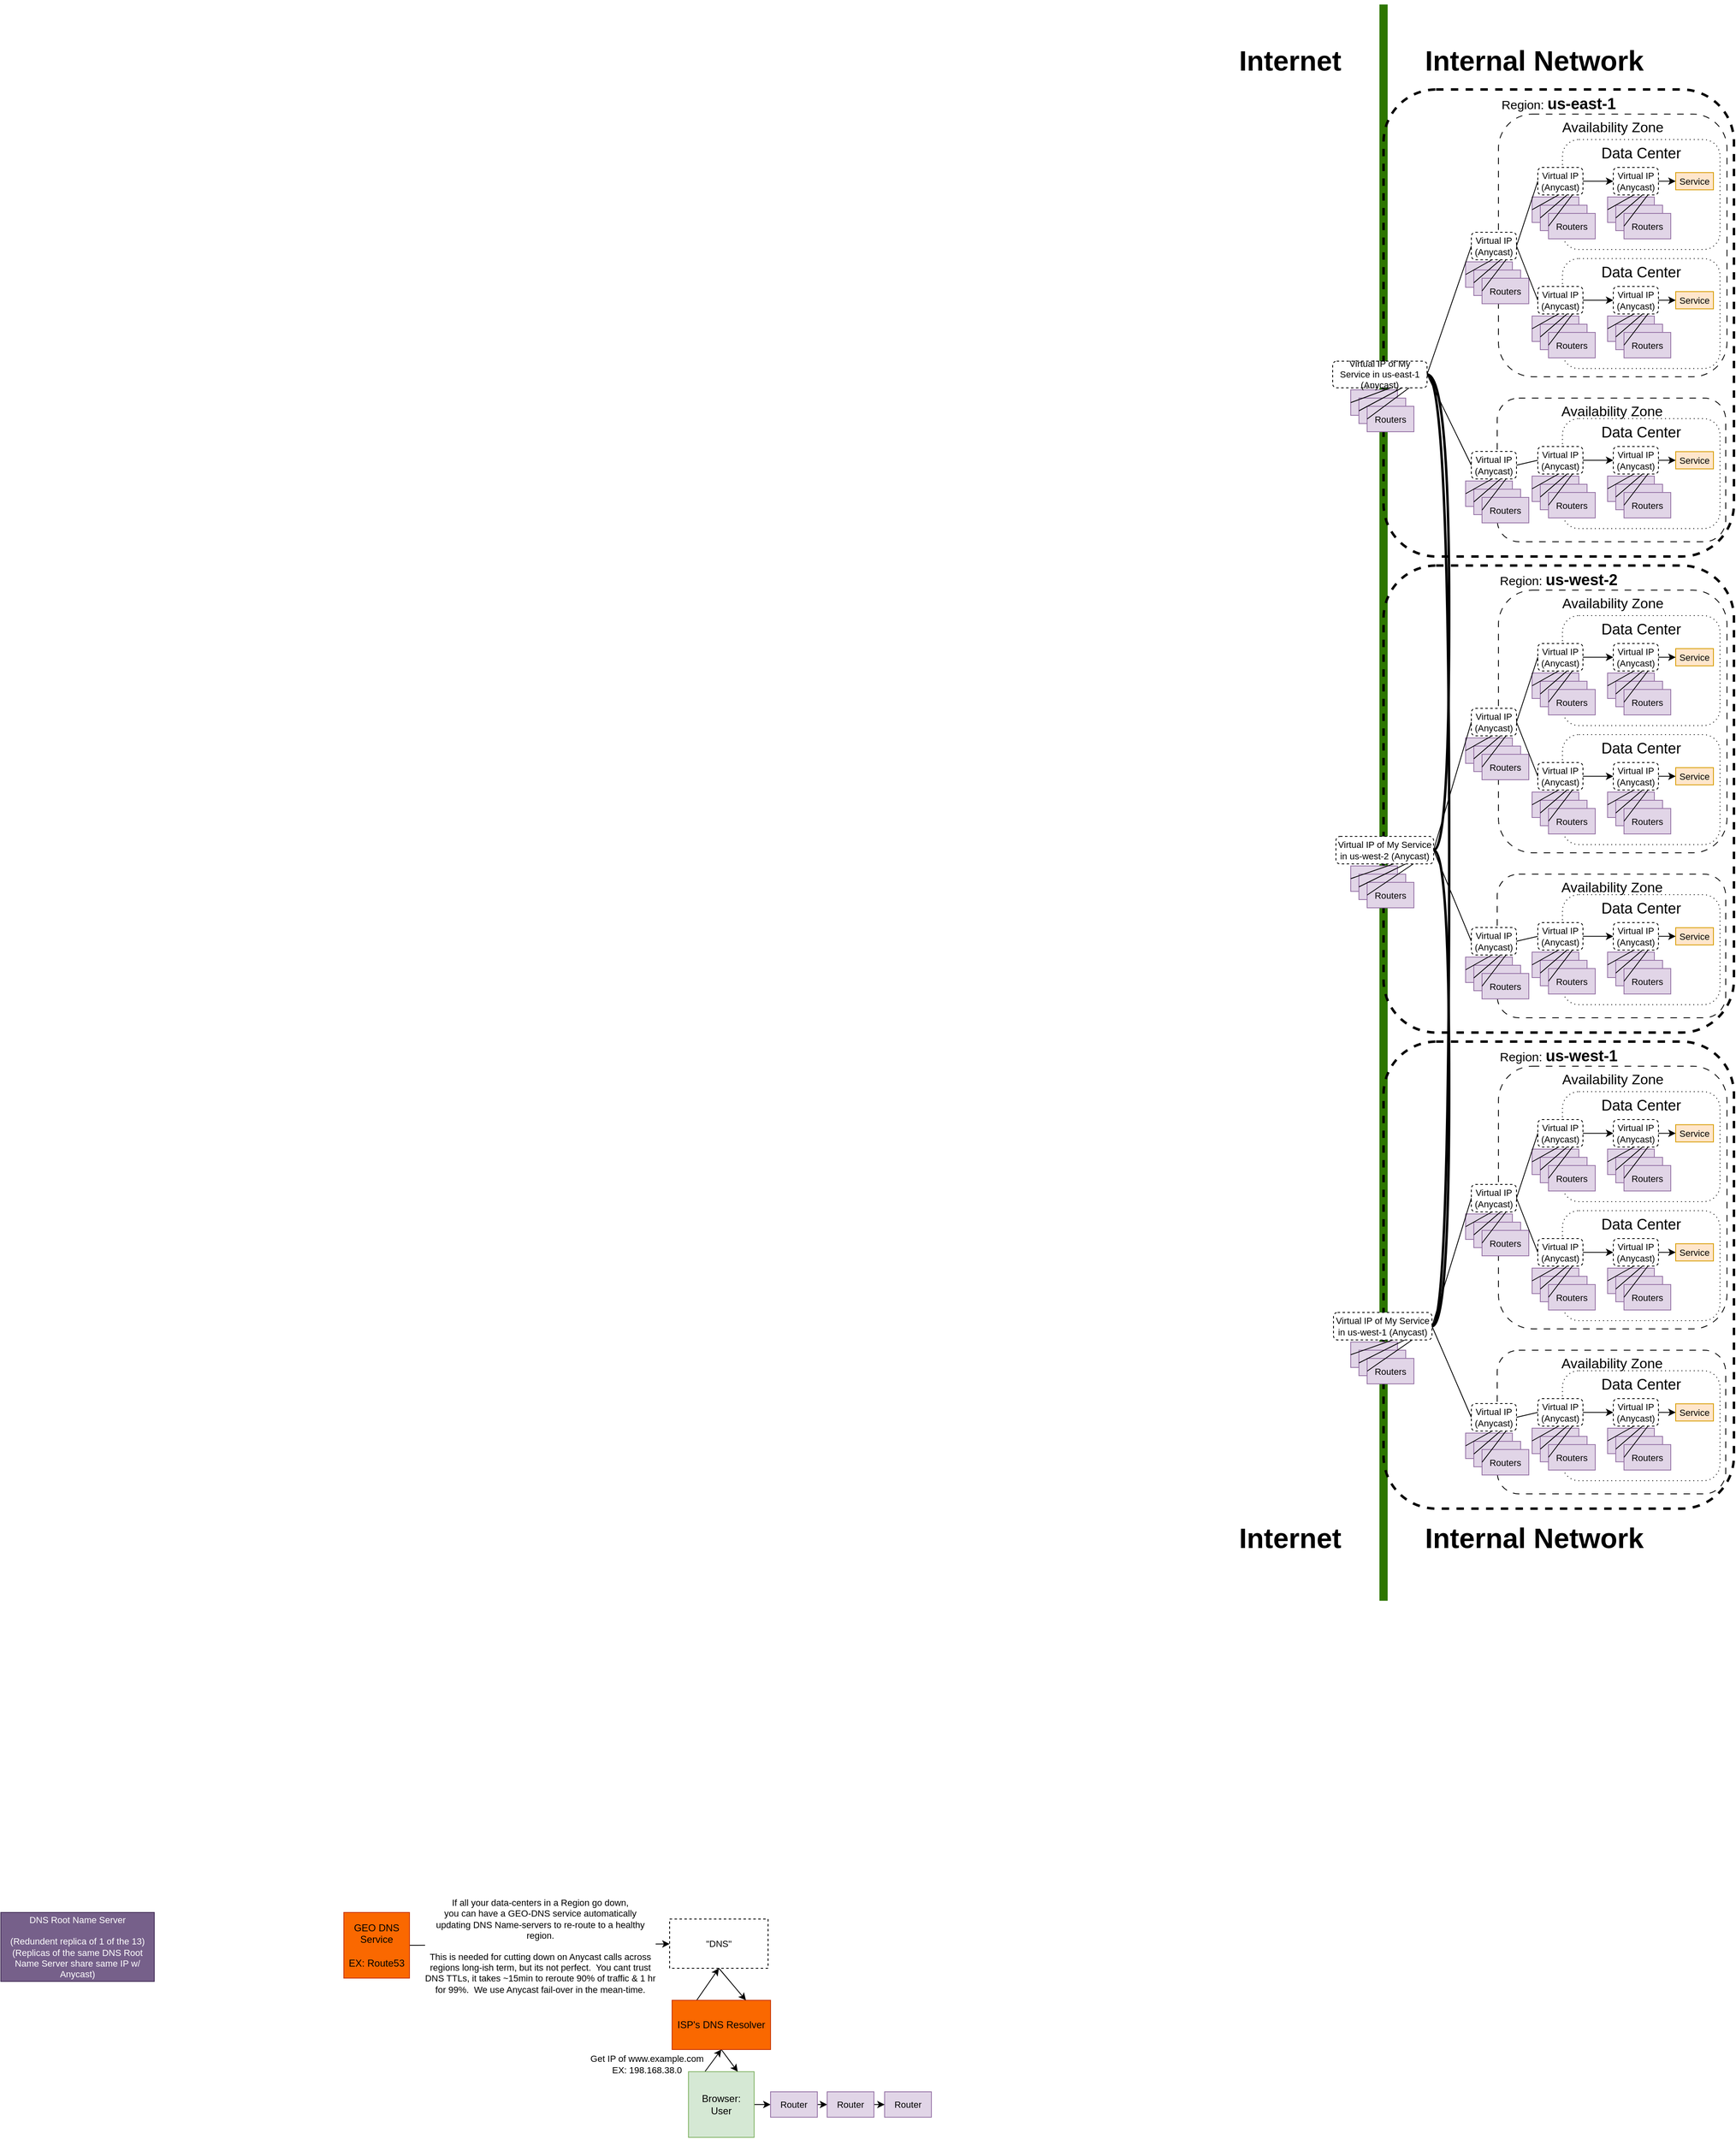 <mxfile version="22.0.8" type="github">
  <diagram name="Page-1" id="Bof4_lvkWmIuTJa6RpOz">
    <mxGraphModel dx="4037" dy="3876" grid="0" gridSize="10" guides="1" tooltips="1" connect="1" arrows="1" fold="1" page="1" pageScale="1" pageWidth="850" pageHeight="1100" math="0" shadow="0">
      <root>
        <mxCell id="0" />
        <mxCell id="1" parent="0" />
        <mxCell id="0qrOs5zlSHAR0b6muMkG-731" value="" style="endArrow=none;html=1;rounded=0;labelBackgroundColor=default;strokeColor=#2D7600;align=center;verticalAlign=middle;fontFamily=Helvetica;fontSize=11;fontColor=default;shape=connector;strokeWidth=10;fillColor=#60a917;" edge="1" parent="1">
          <mxGeometry width="50" height="50" relative="1" as="geometry">
            <mxPoint x="930" y="-228.748" as="sourcePoint" />
            <mxPoint x="930" y="-2173.51" as="targetPoint" />
          </mxGeometry>
        </mxCell>
        <mxCell id="0qrOs5zlSHAR0b6muMkG-5" style="rounded=0;orthogonalLoop=1;jettySize=auto;html=1;exitX=0.25;exitY=0;exitDx=0;exitDy=0;entryX=0.5;entryY=1;entryDx=0;entryDy=0;" edge="1" parent="1" source="0qrOs5zlSHAR0b6muMkG-1" target="0qrOs5zlSHAR0b6muMkG-3">
          <mxGeometry relative="1" as="geometry" />
        </mxCell>
        <mxCell id="0qrOs5zlSHAR0b6muMkG-21" style="edgeStyle=none;shape=connector;rounded=0;orthogonalLoop=1;jettySize=auto;html=1;exitX=1;exitY=0.5;exitDx=0;exitDy=0;labelBackgroundColor=default;strokeColor=default;align=center;verticalAlign=middle;fontFamily=Helvetica;fontSize=11;fontColor=default;endArrow=classic;" edge="1" parent="1" source="0qrOs5zlSHAR0b6muMkG-1" target="0qrOs5zlSHAR0b6muMkG-8">
          <mxGeometry relative="1" as="geometry" />
        </mxCell>
        <mxCell id="0qrOs5zlSHAR0b6muMkG-1" value="Browser:&lt;br&gt;User" style="whiteSpace=wrap;html=1;aspect=fixed;fillColor=#d5e8d4;strokeColor=#82b366;" vertex="1" parent="1">
          <mxGeometry x="83" y="345" width="80" height="80" as="geometry" />
        </mxCell>
        <mxCell id="0qrOs5zlSHAR0b6muMkG-7" style="rounded=0;orthogonalLoop=1;jettySize=auto;html=1;exitX=0.5;exitY=1;exitDx=0;exitDy=0;entryX=0.75;entryY=0;entryDx=0;entryDy=0;" edge="1" parent="1" source="0qrOs5zlSHAR0b6muMkG-3" target="0qrOs5zlSHAR0b6muMkG-1">
          <mxGeometry relative="1" as="geometry" />
        </mxCell>
        <mxCell id="0qrOs5zlSHAR0b6muMkG-50" style="edgeStyle=none;shape=connector;rounded=0;orthogonalLoop=1;jettySize=auto;html=1;exitX=0.25;exitY=0;exitDx=0;exitDy=0;entryX=0.5;entryY=1;entryDx=0;entryDy=0;labelBackgroundColor=default;strokeColor=default;align=center;verticalAlign=middle;fontFamily=Helvetica;fontSize=11;fontColor=default;endArrow=classic;" edge="1" parent="1" source="0qrOs5zlSHAR0b6muMkG-3" target="0qrOs5zlSHAR0b6muMkG-47">
          <mxGeometry relative="1" as="geometry" />
        </mxCell>
        <mxCell id="0qrOs5zlSHAR0b6muMkG-3" value="ISP&#39;s DNS Resolver" style="rounded=0;whiteSpace=wrap;html=1;fillColor=#fa6800;fontColor=#000000;strokeColor=#C73500;" vertex="1" parent="1">
          <mxGeometry x="63" y="258" width="120" height="60" as="geometry" />
        </mxCell>
        <mxCell id="0qrOs5zlSHAR0b6muMkG-22" style="edgeStyle=none;shape=connector;rounded=0;orthogonalLoop=1;jettySize=auto;html=1;exitX=1;exitY=0.5;exitDx=0;exitDy=0;entryX=0;entryY=0.5;entryDx=0;entryDy=0;labelBackgroundColor=default;strokeColor=default;align=center;verticalAlign=middle;fontFamily=Helvetica;fontSize=11;fontColor=default;endArrow=classic;" edge="1" parent="1" source="0qrOs5zlSHAR0b6muMkG-8" target="0qrOs5zlSHAR0b6muMkG-11">
          <mxGeometry relative="1" as="geometry" />
        </mxCell>
        <mxCell id="0qrOs5zlSHAR0b6muMkG-8" value="Router" style="rounded=0;whiteSpace=wrap;html=1;fontFamily=Helvetica;fontSize=11;fillColor=#e1d5e7;strokeColor=#9673a6;" vertex="1" parent="1">
          <mxGeometry x="183" y="369.5" width="57" height="31" as="geometry" />
        </mxCell>
        <mxCell id="0qrOs5zlSHAR0b6muMkG-10" value="Router" style="rounded=0;whiteSpace=wrap;html=1;fontFamily=Helvetica;fontSize=11;fillColor=#e1d5e7;strokeColor=#9673a6;" vertex="1" parent="1">
          <mxGeometry x="322" y="369.5" width="57" height="31" as="geometry" />
        </mxCell>
        <mxCell id="0qrOs5zlSHAR0b6muMkG-23" style="edgeStyle=none;shape=connector;rounded=0;orthogonalLoop=1;jettySize=auto;html=1;exitX=1;exitY=0.5;exitDx=0;exitDy=0;entryX=0;entryY=0.5;entryDx=0;entryDy=0;labelBackgroundColor=default;strokeColor=default;align=center;verticalAlign=middle;fontFamily=Helvetica;fontSize=11;fontColor=default;endArrow=classic;" edge="1" parent="1" source="0qrOs5zlSHAR0b6muMkG-11" target="0qrOs5zlSHAR0b6muMkG-10">
          <mxGeometry relative="1" as="geometry" />
        </mxCell>
        <mxCell id="0qrOs5zlSHAR0b6muMkG-11" value="Router" style="rounded=0;whiteSpace=wrap;html=1;fontFamily=Helvetica;fontSize=11;fillColor=#e1d5e7;strokeColor=#9673a6;" vertex="1" parent="1">
          <mxGeometry x="252" y="369.5" width="57" height="31" as="geometry" />
        </mxCell>
        <mxCell id="0qrOs5zlSHAR0b6muMkG-37" value="Get IP of www.example.com&lt;br&gt;EX: 198.168.38.0" style="text;html=1;align=center;verticalAlign=middle;resizable=0;points=[];autosize=1;strokeColor=none;fillColor=none;fontSize=11;fontFamily=Helvetica;fontColor=default;" vertex="1" parent="1">
          <mxGeometry x="-46.5" y="317" width="157" height="38" as="geometry" />
        </mxCell>
        <mxCell id="0qrOs5zlSHAR0b6muMkG-43" value="DNS Root Name Server&lt;br&gt;&lt;br&gt;(Redundent replica of 1 of the 13)&lt;br&gt;(Replicas of the same DNS Root Name Server share same IP w/ Anycast)" style="rounded=0;whiteSpace=wrap;html=1;fontFamily=Helvetica;fontSize=11;fillColor=#76608a;strokeColor=#432D57;fontColor=#ffffff;" vertex="1" parent="1">
          <mxGeometry x="-755" y="151" width="187" height="84" as="geometry" />
        </mxCell>
        <mxCell id="0qrOs5zlSHAR0b6muMkG-48" style="edgeStyle=none;shape=connector;rounded=0;orthogonalLoop=1;jettySize=auto;html=1;exitX=1;exitY=0.5;exitDx=0;exitDy=0;labelBackgroundColor=default;strokeColor=default;align=center;verticalAlign=middle;fontFamily=Helvetica;fontSize=11;fontColor=default;endArrow=classic;" edge="1" parent="1" source="0qrOs5zlSHAR0b6muMkG-45" target="0qrOs5zlSHAR0b6muMkG-47">
          <mxGeometry relative="1" as="geometry" />
        </mxCell>
        <mxCell id="0qrOs5zlSHAR0b6muMkG-49" value="If all your data-centers in a Region go down,&lt;br&gt;you can have a GEO-DNS service automatically&lt;br&gt;updating DNS Name-servers to re-route to a healthy&lt;br&gt;region. &lt;br&gt;&lt;br&gt;This is needed for cutting down on Anycast calls across&lt;br&gt;regions long-ish term, but its not perfect.&amp;nbsp; You cant trust&lt;br&gt;DNS TTLs, it takes ~15min to reroute 90% of traffic &amp;amp; 1 hr&lt;br&gt;for 99%.&amp;nbsp; We use Anycast fail-over in the mean-time." style="edgeLabel;html=1;align=center;verticalAlign=middle;resizable=0;points=[];fontSize=11;fontFamily=Helvetica;fontColor=default;" vertex="1" connectable="0" parent="0qrOs5zlSHAR0b6muMkG-48">
          <mxGeometry x="-0.111" relative="1" as="geometry">
            <mxPoint x="18" y="1" as="offset" />
          </mxGeometry>
        </mxCell>
        <mxCell id="0qrOs5zlSHAR0b6muMkG-45" value="GEO DNS&lt;br&gt;Service&lt;br&gt;&lt;br&gt;EX: Route53" style="whiteSpace=wrap;html=1;aspect=fixed;fillColor=#fa6800;strokeColor=#C73500;fontColor=#000000;" vertex="1" parent="1">
          <mxGeometry x="-337" y="151" width="80" height="80" as="geometry" />
        </mxCell>
        <mxCell id="0qrOs5zlSHAR0b6muMkG-51" style="edgeStyle=none;shape=connector;rounded=0;orthogonalLoop=1;jettySize=auto;html=1;exitX=0.5;exitY=1;exitDx=0;exitDy=0;entryX=0.75;entryY=0;entryDx=0;entryDy=0;labelBackgroundColor=default;strokeColor=default;align=center;verticalAlign=middle;fontFamily=Helvetica;fontSize=11;fontColor=default;endArrow=classic;" edge="1" parent="1" source="0qrOs5zlSHAR0b6muMkG-47" target="0qrOs5zlSHAR0b6muMkG-3">
          <mxGeometry relative="1" as="geometry" />
        </mxCell>
        <mxCell id="0qrOs5zlSHAR0b6muMkG-47" value="&quot;DNS&quot;" style="rounded=0;whiteSpace=wrap;html=1;fontFamily=Helvetica;fontSize=11;fontColor=default;dashed=1;" vertex="1" parent="1">
          <mxGeometry x="60" y="159" width="120" height="60" as="geometry" />
        </mxCell>
        <mxCell id="0qrOs5zlSHAR0b6muMkG-629" value="&lt;font style=&quot;font-size: 15px;&quot;&gt;Region: &lt;/font&gt;&lt;font style=&quot;font-size: 19px;&quot;&gt;&lt;b&gt;us-west-1&lt;/b&gt;&lt;/font&gt;" style="rounded=1;whiteSpace=wrap;html=1;fontFamily=Helvetica;fontSize=11;fontColor=default;fillColor=none;dashed=1;verticalAlign=top;strokeWidth=3;" vertex="1" parent="1">
          <mxGeometry x="930" y="-910" width="427" height="569" as="geometry" />
        </mxCell>
        <mxCell id="0qrOs5zlSHAR0b6muMkG-630" value="&lt;font style=&quot;font-size: 17px;&quot;&gt;Availability Zone&lt;/font&gt;" style="rounded=1;whiteSpace=wrap;html=1;fontFamily=Helvetica;fontSize=11;fontColor=default;fillColor=none;dashed=1;dashPattern=8 8;verticalAlign=top;" vertex="1" parent="1">
          <mxGeometry x="1070" y="-880" width="278.5" height="320" as="geometry" />
        </mxCell>
        <mxCell id="0qrOs5zlSHAR0b6muMkG-631" value="&lt;font style=&quot;font-size: 18px;&quot;&gt;Data Center&lt;/font&gt;" style="rounded=1;whiteSpace=wrap;html=1;fontFamily=Helvetica;fontSize=11;fontColor=default;fillColor=none;dashed=1;dashPattern=1 4;verticalAlign=top;" vertex="1" parent="1">
          <mxGeometry x="1148" y="-849" width="192" height="134" as="geometry" />
        </mxCell>
        <mxCell id="0qrOs5zlSHAR0b6muMkG-632" value="Service" style="rounded=0;whiteSpace=wrap;html=1;fontFamily=Helvetica;fontSize=11;fillColor=#ffe6cc;strokeColor=#d79b00;" vertex="1" parent="1">
          <mxGeometry x="1286" y="-808.75" width="46" height="21" as="geometry" />
        </mxCell>
        <mxCell id="0qrOs5zlSHAR0b6muMkG-633" value="" style="group" vertex="1" connectable="0" parent="1">
          <mxGeometry x="1173" y="-802" width="77" height="74" as="geometry" />
        </mxCell>
        <mxCell id="0qrOs5zlSHAR0b6muMkG-634" value="" style="group" vertex="1" connectable="0" parent="0qrOs5zlSHAR0b6muMkG-633">
          <mxGeometry x="-62" y="-13" width="77" height="87" as="geometry" />
        </mxCell>
        <mxCell id="0qrOs5zlSHAR0b6muMkG-635" value="Routers" style="rounded=0;whiteSpace=wrap;html=1;fontFamily=Helvetica;fontSize=11;fillColor=#e1d5e7;strokeColor=#9673a6;" vertex="1" parent="0qrOs5zlSHAR0b6muMkG-634">
          <mxGeometry y="36" width="57" height="31" as="geometry" />
        </mxCell>
        <mxCell id="0qrOs5zlSHAR0b6muMkG-636" value="Routers" style="rounded=0;whiteSpace=wrap;html=1;fontFamily=Helvetica;fontSize=11;fillColor=#e1d5e7;strokeColor=#9673a6;" vertex="1" parent="0qrOs5zlSHAR0b6muMkG-634">
          <mxGeometry x="10" y="46" width="57" height="31" as="geometry" />
        </mxCell>
        <mxCell id="0qrOs5zlSHAR0b6muMkG-637" value="Routers" style="rounded=0;whiteSpace=wrap;html=1;fontFamily=Helvetica;fontSize=11;fillColor=#e1d5e7;strokeColor=#9673a6;" vertex="1" parent="0qrOs5zlSHAR0b6muMkG-634">
          <mxGeometry x="20" y="56" width="57" height="31" as="geometry" />
        </mxCell>
        <mxCell id="0qrOs5zlSHAR0b6muMkG-638" style="edgeStyle=none;shape=connector;rounded=0;orthogonalLoop=1;jettySize=auto;html=1;exitX=1;exitY=0.5;exitDx=0;exitDy=0;entryX=0;entryY=0.5;entryDx=0;entryDy=0;labelBackgroundColor=default;strokeColor=default;align=center;verticalAlign=middle;fontFamily=Helvetica;fontSize=11;fontColor=default;endArrow=none;endFill=0;" edge="1" parent="0qrOs5zlSHAR0b6muMkG-634" source="0qrOs5zlSHAR0b6muMkG-641" target="0qrOs5zlSHAR0b6muMkG-635">
          <mxGeometry relative="1" as="geometry" />
        </mxCell>
        <mxCell id="0qrOs5zlSHAR0b6muMkG-639" style="edgeStyle=none;shape=connector;rounded=0;orthogonalLoop=1;jettySize=auto;html=1;exitX=1;exitY=0.5;exitDx=0;exitDy=0;entryX=0;entryY=0.5;entryDx=0;entryDy=0;labelBackgroundColor=default;strokeColor=default;align=center;verticalAlign=middle;fontFamily=Helvetica;fontSize=11;fontColor=default;endArrow=none;endFill=0;" edge="1" parent="0qrOs5zlSHAR0b6muMkG-634" source="0qrOs5zlSHAR0b6muMkG-641" target="0qrOs5zlSHAR0b6muMkG-636">
          <mxGeometry relative="1" as="geometry" />
        </mxCell>
        <mxCell id="0qrOs5zlSHAR0b6muMkG-640" style="edgeStyle=none;shape=connector;rounded=0;orthogonalLoop=1;jettySize=auto;html=1;exitX=1;exitY=0.5;exitDx=0;exitDy=0;entryX=0;entryY=0.5;entryDx=0;entryDy=0;labelBackgroundColor=default;strokeColor=default;align=center;verticalAlign=middle;fontFamily=Helvetica;fontSize=11;fontColor=default;endArrow=none;endFill=0;" edge="1" parent="0qrOs5zlSHAR0b6muMkG-634" source="0qrOs5zlSHAR0b6muMkG-641" target="0qrOs5zlSHAR0b6muMkG-637">
          <mxGeometry relative="1" as="geometry" />
        </mxCell>
        <mxCell id="0qrOs5zlSHAR0b6muMkG-641" value="Virtual IP&lt;br&gt;(Anycast)" style="rounded=1;whiteSpace=wrap;html=1;fontFamily=Helvetica;fontSize=11;fontColor=default;dashed=1;rotation=0;" vertex="1" parent="0qrOs5zlSHAR0b6muMkG-634">
          <mxGeometry x="7" width="55" height="33.5" as="geometry" />
        </mxCell>
        <mxCell id="0qrOs5zlSHAR0b6muMkG-642" value="" style="group" vertex="1" connectable="0" parent="1">
          <mxGeometry x="1030" y="-736" width="77" height="87" as="geometry" />
        </mxCell>
        <mxCell id="0qrOs5zlSHAR0b6muMkG-643" value="Routers" style="rounded=0;whiteSpace=wrap;html=1;fontFamily=Helvetica;fontSize=11;fillColor=#e1d5e7;strokeColor=#9673a6;" vertex="1" parent="0qrOs5zlSHAR0b6muMkG-642">
          <mxGeometry y="36" width="57" height="31" as="geometry" />
        </mxCell>
        <mxCell id="0qrOs5zlSHAR0b6muMkG-644" value="Routers" style="rounded=0;whiteSpace=wrap;html=1;fontFamily=Helvetica;fontSize=11;fillColor=#e1d5e7;strokeColor=#9673a6;" vertex="1" parent="0qrOs5zlSHAR0b6muMkG-642">
          <mxGeometry x="10" y="46" width="57" height="31" as="geometry" />
        </mxCell>
        <mxCell id="0qrOs5zlSHAR0b6muMkG-645" value="Routers" style="rounded=0;whiteSpace=wrap;html=1;fontFamily=Helvetica;fontSize=11;fillColor=#e1d5e7;strokeColor=#9673a6;" vertex="1" parent="0qrOs5zlSHAR0b6muMkG-642">
          <mxGeometry x="20" y="56" width="57" height="31" as="geometry" />
        </mxCell>
        <mxCell id="0qrOs5zlSHAR0b6muMkG-646" style="edgeStyle=none;shape=connector;rounded=0;orthogonalLoop=1;jettySize=auto;html=1;exitX=1;exitY=0.5;exitDx=0;exitDy=0;entryX=0;entryY=0.5;entryDx=0;entryDy=0;labelBackgroundColor=default;strokeColor=default;align=center;verticalAlign=middle;fontFamily=Helvetica;fontSize=11;fontColor=default;endArrow=none;endFill=0;" edge="1" parent="0qrOs5zlSHAR0b6muMkG-642" source="0qrOs5zlSHAR0b6muMkG-649" target="0qrOs5zlSHAR0b6muMkG-643">
          <mxGeometry relative="1" as="geometry" />
        </mxCell>
        <mxCell id="0qrOs5zlSHAR0b6muMkG-647" style="edgeStyle=none;shape=connector;rounded=0;orthogonalLoop=1;jettySize=auto;html=1;exitX=1;exitY=0.5;exitDx=0;exitDy=0;entryX=0;entryY=0.5;entryDx=0;entryDy=0;labelBackgroundColor=default;strokeColor=default;align=center;verticalAlign=middle;fontFamily=Helvetica;fontSize=11;fontColor=default;endArrow=none;endFill=0;" edge="1" parent="0qrOs5zlSHAR0b6muMkG-642" source="0qrOs5zlSHAR0b6muMkG-649" target="0qrOs5zlSHAR0b6muMkG-644">
          <mxGeometry relative="1" as="geometry" />
        </mxCell>
        <mxCell id="0qrOs5zlSHAR0b6muMkG-648" style="edgeStyle=none;shape=connector;rounded=0;orthogonalLoop=1;jettySize=auto;html=1;exitX=1;exitY=0.5;exitDx=0;exitDy=0;entryX=0;entryY=0.5;entryDx=0;entryDy=0;labelBackgroundColor=default;strokeColor=default;align=center;verticalAlign=middle;fontFamily=Helvetica;fontSize=11;fontColor=default;endArrow=none;endFill=0;" edge="1" parent="0qrOs5zlSHAR0b6muMkG-642" source="0qrOs5zlSHAR0b6muMkG-649" target="0qrOs5zlSHAR0b6muMkG-645">
          <mxGeometry relative="1" as="geometry" />
        </mxCell>
        <mxCell id="0qrOs5zlSHAR0b6muMkG-649" value="Virtual IP&lt;br&gt;(Anycast)" style="rounded=1;whiteSpace=wrap;html=1;fontFamily=Helvetica;fontSize=11;fontColor=default;dashed=1;rotation=0;" vertex="1" parent="0qrOs5zlSHAR0b6muMkG-642">
          <mxGeometry x="7" width="55" height="33.5" as="geometry" />
        </mxCell>
        <mxCell id="0qrOs5zlSHAR0b6muMkG-650" value="" style="group" vertex="1" connectable="0" parent="1">
          <mxGeometry x="1203" y="-815" width="77" height="87" as="geometry" />
        </mxCell>
        <mxCell id="0qrOs5zlSHAR0b6muMkG-651" value="Routers" style="rounded=0;whiteSpace=wrap;html=1;fontFamily=Helvetica;fontSize=11;fillColor=#e1d5e7;strokeColor=#9673a6;" vertex="1" parent="0qrOs5zlSHAR0b6muMkG-650">
          <mxGeometry y="36" width="57" height="31" as="geometry" />
        </mxCell>
        <mxCell id="0qrOs5zlSHAR0b6muMkG-652" value="Routers" style="rounded=0;whiteSpace=wrap;html=1;fontFamily=Helvetica;fontSize=11;fillColor=#e1d5e7;strokeColor=#9673a6;" vertex="1" parent="0qrOs5zlSHAR0b6muMkG-650">
          <mxGeometry x="10" y="46" width="57" height="31" as="geometry" />
        </mxCell>
        <mxCell id="0qrOs5zlSHAR0b6muMkG-653" value="Routers" style="rounded=0;whiteSpace=wrap;html=1;fontFamily=Helvetica;fontSize=11;fillColor=#e1d5e7;strokeColor=#9673a6;" vertex="1" parent="0qrOs5zlSHAR0b6muMkG-650">
          <mxGeometry x="20" y="56" width="57" height="31" as="geometry" />
        </mxCell>
        <mxCell id="0qrOs5zlSHAR0b6muMkG-654" style="edgeStyle=none;shape=connector;rounded=0;orthogonalLoop=1;jettySize=auto;html=1;exitX=1;exitY=0.5;exitDx=0;exitDy=0;entryX=0;entryY=0.5;entryDx=0;entryDy=0;labelBackgroundColor=default;strokeColor=default;align=center;verticalAlign=middle;fontFamily=Helvetica;fontSize=11;fontColor=default;endArrow=none;endFill=0;" edge="1" parent="0qrOs5zlSHAR0b6muMkG-650" source="0qrOs5zlSHAR0b6muMkG-657" target="0qrOs5zlSHAR0b6muMkG-651">
          <mxGeometry relative="1" as="geometry" />
        </mxCell>
        <mxCell id="0qrOs5zlSHAR0b6muMkG-655" style="edgeStyle=none;shape=connector;rounded=0;orthogonalLoop=1;jettySize=auto;html=1;exitX=1;exitY=0.5;exitDx=0;exitDy=0;entryX=0;entryY=0.5;entryDx=0;entryDy=0;labelBackgroundColor=default;strokeColor=default;align=center;verticalAlign=middle;fontFamily=Helvetica;fontSize=11;fontColor=default;endArrow=none;endFill=0;" edge="1" parent="0qrOs5zlSHAR0b6muMkG-650" source="0qrOs5zlSHAR0b6muMkG-657" target="0qrOs5zlSHAR0b6muMkG-652">
          <mxGeometry relative="1" as="geometry" />
        </mxCell>
        <mxCell id="0qrOs5zlSHAR0b6muMkG-656" style="edgeStyle=none;shape=connector;rounded=0;orthogonalLoop=1;jettySize=auto;html=1;exitX=1;exitY=0.5;exitDx=0;exitDy=0;entryX=0;entryY=0.5;entryDx=0;entryDy=0;labelBackgroundColor=default;strokeColor=default;align=center;verticalAlign=middle;fontFamily=Helvetica;fontSize=11;fontColor=default;endArrow=none;endFill=0;" edge="1" parent="0qrOs5zlSHAR0b6muMkG-650" source="0qrOs5zlSHAR0b6muMkG-657" target="0qrOs5zlSHAR0b6muMkG-653">
          <mxGeometry relative="1" as="geometry" />
        </mxCell>
        <mxCell id="0qrOs5zlSHAR0b6muMkG-657" value="Virtual IP&lt;br&gt;(Anycast)" style="rounded=1;whiteSpace=wrap;html=1;fontFamily=Helvetica;fontSize=11;fontColor=default;dashed=1;rotation=0;" vertex="1" parent="0qrOs5zlSHAR0b6muMkG-650">
          <mxGeometry x="7" width="55" height="33.5" as="geometry" />
        </mxCell>
        <mxCell id="0qrOs5zlSHAR0b6muMkG-658" style="edgeStyle=none;shape=connector;rounded=0;orthogonalLoop=1;jettySize=auto;html=1;exitX=1;exitY=0.5;exitDx=0;exitDy=0;entryX=0;entryY=0.5;entryDx=0;entryDy=0;labelBackgroundColor=default;strokeColor=default;align=center;verticalAlign=middle;fontFamily=Helvetica;fontSize=11;fontColor=default;endArrow=classic;" edge="1" source="0qrOs5zlSHAR0b6muMkG-641" target="0qrOs5zlSHAR0b6muMkG-657" parent="1">
          <mxGeometry relative="1" as="geometry" />
        </mxCell>
        <mxCell id="0qrOs5zlSHAR0b6muMkG-659" style="edgeStyle=none;shape=connector;rounded=0;orthogonalLoop=1;jettySize=auto;html=1;exitX=1;exitY=0.5;exitDx=0;exitDy=0;entryX=0;entryY=0.5;entryDx=0;entryDy=0;labelBackgroundColor=default;strokeColor=default;align=center;verticalAlign=middle;fontFamily=Helvetica;fontSize=11;fontColor=default;endArrow=classic;" edge="1" source="0qrOs5zlSHAR0b6muMkG-657" target="0qrOs5zlSHAR0b6muMkG-632" parent="1">
          <mxGeometry relative="1" as="geometry" />
        </mxCell>
        <mxCell id="0qrOs5zlSHAR0b6muMkG-660" style="edgeStyle=none;shape=connector;rounded=0;orthogonalLoop=1;jettySize=auto;html=1;exitX=1;exitY=0.5;exitDx=0;exitDy=0;labelBackgroundColor=default;strokeColor=default;align=center;verticalAlign=middle;fontFamily=Helvetica;fontSize=11;fontColor=default;endArrow=classic;" edge="1" source="0qrOs5zlSHAR0b6muMkG-631" target="0qrOs5zlSHAR0b6muMkG-631" parent="1">
          <mxGeometry relative="1" as="geometry" />
        </mxCell>
        <mxCell id="0qrOs5zlSHAR0b6muMkG-661" value="" style="group" vertex="1" connectable="0" parent="1">
          <mxGeometry x="1148" y="-704" width="192" height="134" as="geometry" />
        </mxCell>
        <mxCell id="0qrOs5zlSHAR0b6muMkG-662" value="&lt;font style=&quot;font-size: 18px;&quot;&gt;Data Center&lt;/font&gt;" style="rounded=1;whiteSpace=wrap;html=1;fontFamily=Helvetica;fontSize=11;fontColor=default;fillColor=none;dashed=1;dashPattern=1 4;verticalAlign=top;" vertex="1" parent="0qrOs5zlSHAR0b6muMkG-661">
          <mxGeometry width="192" height="134" as="geometry" />
        </mxCell>
        <mxCell id="0qrOs5zlSHAR0b6muMkG-663" value="Service" style="rounded=0;whiteSpace=wrap;html=1;fontFamily=Helvetica;fontSize=11;fillColor=#ffe6cc;strokeColor=#d79b00;" vertex="1" parent="0qrOs5zlSHAR0b6muMkG-661">
          <mxGeometry x="138" y="40.25" width="46" height="21" as="geometry" />
        </mxCell>
        <mxCell id="0qrOs5zlSHAR0b6muMkG-664" value="" style="group" vertex="1" connectable="0" parent="0qrOs5zlSHAR0b6muMkG-661">
          <mxGeometry x="25" y="47" width="77" height="74" as="geometry" />
        </mxCell>
        <mxCell id="0qrOs5zlSHAR0b6muMkG-665" value="" style="group" vertex="1" connectable="0" parent="0qrOs5zlSHAR0b6muMkG-664">
          <mxGeometry x="-62" y="-13" width="77" height="87" as="geometry" />
        </mxCell>
        <mxCell id="0qrOs5zlSHAR0b6muMkG-666" value="Routers" style="rounded=0;whiteSpace=wrap;html=1;fontFamily=Helvetica;fontSize=11;fillColor=#e1d5e7;strokeColor=#9673a6;" vertex="1" parent="0qrOs5zlSHAR0b6muMkG-665">
          <mxGeometry y="36" width="57" height="31" as="geometry" />
        </mxCell>
        <mxCell id="0qrOs5zlSHAR0b6muMkG-667" value="Routers" style="rounded=0;whiteSpace=wrap;html=1;fontFamily=Helvetica;fontSize=11;fillColor=#e1d5e7;strokeColor=#9673a6;" vertex="1" parent="0qrOs5zlSHAR0b6muMkG-665">
          <mxGeometry x="10" y="46" width="57" height="31" as="geometry" />
        </mxCell>
        <mxCell id="0qrOs5zlSHAR0b6muMkG-668" value="Routers" style="rounded=0;whiteSpace=wrap;html=1;fontFamily=Helvetica;fontSize=11;fillColor=#e1d5e7;strokeColor=#9673a6;" vertex="1" parent="0qrOs5zlSHAR0b6muMkG-665">
          <mxGeometry x="20" y="56" width="57" height="31" as="geometry" />
        </mxCell>
        <mxCell id="0qrOs5zlSHAR0b6muMkG-669" style="edgeStyle=none;shape=connector;rounded=0;orthogonalLoop=1;jettySize=auto;html=1;exitX=1;exitY=0.5;exitDx=0;exitDy=0;entryX=0;entryY=0.5;entryDx=0;entryDy=0;labelBackgroundColor=default;strokeColor=default;align=center;verticalAlign=middle;fontFamily=Helvetica;fontSize=11;fontColor=default;endArrow=none;endFill=0;" edge="1" parent="0qrOs5zlSHAR0b6muMkG-665" source="0qrOs5zlSHAR0b6muMkG-672" target="0qrOs5zlSHAR0b6muMkG-666">
          <mxGeometry relative="1" as="geometry" />
        </mxCell>
        <mxCell id="0qrOs5zlSHAR0b6muMkG-670" style="edgeStyle=none;shape=connector;rounded=0;orthogonalLoop=1;jettySize=auto;html=1;exitX=1;exitY=0.5;exitDx=0;exitDy=0;entryX=0;entryY=0.5;entryDx=0;entryDy=0;labelBackgroundColor=default;strokeColor=default;align=center;verticalAlign=middle;fontFamily=Helvetica;fontSize=11;fontColor=default;endArrow=none;endFill=0;" edge="1" parent="0qrOs5zlSHAR0b6muMkG-665" source="0qrOs5zlSHAR0b6muMkG-672" target="0qrOs5zlSHAR0b6muMkG-667">
          <mxGeometry relative="1" as="geometry" />
        </mxCell>
        <mxCell id="0qrOs5zlSHAR0b6muMkG-671" style="edgeStyle=none;shape=connector;rounded=0;orthogonalLoop=1;jettySize=auto;html=1;exitX=1;exitY=0.5;exitDx=0;exitDy=0;entryX=0;entryY=0.5;entryDx=0;entryDy=0;labelBackgroundColor=default;strokeColor=default;align=center;verticalAlign=middle;fontFamily=Helvetica;fontSize=11;fontColor=default;endArrow=none;endFill=0;" edge="1" parent="0qrOs5zlSHAR0b6muMkG-665" source="0qrOs5zlSHAR0b6muMkG-672" target="0qrOs5zlSHAR0b6muMkG-668">
          <mxGeometry relative="1" as="geometry" />
        </mxCell>
        <mxCell id="0qrOs5zlSHAR0b6muMkG-672" value="Virtual IP&lt;br&gt;(Anycast)" style="rounded=1;whiteSpace=wrap;html=1;fontFamily=Helvetica;fontSize=11;fontColor=default;dashed=1;rotation=0;" vertex="1" parent="0qrOs5zlSHAR0b6muMkG-665">
          <mxGeometry x="7" width="55" height="33.5" as="geometry" />
        </mxCell>
        <mxCell id="0qrOs5zlSHAR0b6muMkG-673" value="" style="group" vertex="1" connectable="0" parent="0qrOs5zlSHAR0b6muMkG-661">
          <mxGeometry x="55" y="34" width="77" height="87" as="geometry" />
        </mxCell>
        <mxCell id="0qrOs5zlSHAR0b6muMkG-674" value="Routers" style="rounded=0;whiteSpace=wrap;html=1;fontFamily=Helvetica;fontSize=11;fillColor=#e1d5e7;strokeColor=#9673a6;" vertex="1" parent="0qrOs5zlSHAR0b6muMkG-673">
          <mxGeometry y="36" width="57" height="31" as="geometry" />
        </mxCell>
        <mxCell id="0qrOs5zlSHAR0b6muMkG-675" value="Routers" style="rounded=0;whiteSpace=wrap;html=1;fontFamily=Helvetica;fontSize=11;fillColor=#e1d5e7;strokeColor=#9673a6;" vertex="1" parent="0qrOs5zlSHAR0b6muMkG-673">
          <mxGeometry x="10" y="46" width="57" height="31" as="geometry" />
        </mxCell>
        <mxCell id="0qrOs5zlSHAR0b6muMkG-676" value="Routers" style="rounded=0;whiteSpace=wrap;html=1;fontFamily=Helvetica;fontSize=11;fillColor=#e1d5e7;strokeColor=#9673a6;" vertex="1" parent="0qrOs5zlSHAR0b6muMkG-673">
          <mxGeometry x="20" y="56" width="57" height="31" as="geometry" />
        </mxCell>
        <mxCell id="0qrOs5zlSHAR0b6muMkG-677" style="edgeStyle=none;shape=connector;rounded=0;orthogonalLoop=1;jettySize=auto;html=1;exitX=1;exitY=0.5;exitDx=0;exitDy=0;entryX=0;entryY=0.5;entryDx=0;entryDy=0;labelBackgroundColor=default;strokeColor=default;align=center;verticalAlign=middle;fontFamily=Helvetica;fontSize=11;fontColor=default;endArrow=none;endFill=0;" edge="1" parent="0qrOs5zlSHAR0b6muMkG-673" source="0qrOs5zlSHAR0b6muMkG-680" target="0qrOs5zlSHAR0b6muMkG-674">
          <mxGeometry relative="1" as="geometry" />
        </mxCell>
        <mxCell id="0qrOs5zlSHAR0b6muMkG-678" style="edgeStyle=none;shape=connector;rounded=0;orthogonalLoop=1;jettySize=auto;html=1;exitX=1;exitY=0.5;exitDx=0;exitDy=0;entryX=0;entryY=0.5;entryDx=0;entryDy=0;labelBackgroundColor=default;strokeColor=default;align=center;verticalAlign=middle;fontFamily=Helvetica;fontSize=11;fontColor=default;endArrow=none;endFill=0;" edge="1" parent="0qrOs5zlSHAR0b6muMkG-673" source="0qrOs5zlSHAR0b6muMkG-680" target="0qrOs5zlSHAR0b6muMkG-675">
          <mxGeometry relative="1" as="geometry" />
        </mxCell>
        <mxCell id="0qrOs5zlSHAR0b6muMkG-679" style="edgeStyle=none;shape=connector;rounded=0;orthogonalLoop=1;jettySize=auto;html=1;exitX=1;exitY=0.5;exitDx=0;exitDy=0;entryX=0;entryY=0.5;entryDx=0;entryDy=0;labelBackgroundColor=default;strokeColor=default;align=center;verticalAlign=middle;fontFamily=Helvetica;fontSize=11;fontColor=default;endArrow=none;endFill=0;" edge="1" parent="0qrOs5zlSHAR0b6muMkG-673" source="0qrOs5zlSHAR0b6muMkG-680" target="0qrOs5zlSHAR0b6muMkG-676">
          <mxGeometry relative="1" as="geometry" />
        </mxCell>
        <mxCell id="0qrOs5zlSHAR0b6muMkG-680" value="Virtual IP&lt;br&gt;(Anycast)" style="rounded=1;whiteSpace=wrap;html=1;fontFamily=Helvetica;fontSize=11;fontColor=default;dashed=1;rotation=0;" vertex="1" parent="0qrOs5zlSHAR0b6muMkG-673">
          <mxGeometry x="7" width="55" height="33.5" as="geometry" />
        </mxCell>
        <mxCell id="0qrOs5zlSHAR0b6muMkG-681" style="edgeStyle=none;shape=connector;rounded=0;orthogonalLoop=1;jettySize=auto;html=1;exitX=1;exitY=0.5;exitDx=0;exitDy=0;entryX=0;entryY=0.5;entryDx=0;entryDy=0;labelBackgroundColor=default;strokeColor=default;align=center;verticalAlign=middle;fontFamily=Helvetica;fontSize=11;fontColor=default;endArrow=classic;" edge="1" parent="0qrOs5zlSHAR0b6muMkG-661" source="0qrOs5zlSHAR0b6muMkG-672" target="0qrOs5zlSHAR0b6muMkG-680">
          <mxGeometry relative="1" as="geometry" />
        </mxCell>
        <mxCell id="0qrOs5zlSHAR0b6muMkG-682" style="edgeStyle=none;shape=connector;rounded=0;orthogonalLoop=1;jettySize=auto;html=1;exitX=1;exitY=0.5;exitDx=0;exitDy=0;entryX=0;entryY=0.5;entryDx=0;entryDy=0;labelBackgroundColor=default;strokeColor=default;align=center;verticalAlign=middle;fontFamily=Helvetica;fontSize=11;fontColor=default;endArrow=classic;" edge="1" parent="0qrOs5zlSHAR0b6muMkG-661" source="0qrOs5zlSHAR0b6muMkG-680" target="0qrOs5zlSHAR0b6muMkG-663">
          <mxGeometry relative="1" as="geometry" />
        </mxCell>
        <mxCell id="0qrOs5zlSHAR0b6muMkG-683" style="edgeStyle=none;shape=connector;rounded=0;orthogonalLoop=1;jettySize=auto;html=1;exitX=1;exitY=0.5;exitDx=0;exitDy=0;labelBackgroundColor=default;strokeColor=default;align=center;verticalAlign=middle;fontFamily=Helvetica;fontSize=11;fontColor=default;endArrow=classic;" edge="1" parent="0qrOs5zlSHAR0b6muMkG-661" source="0qrOs5zlSHAR0b6muMkG-662" target="0qrOs5zlSHAR0b6muMkG-662">
          <mxGeometry relative="1" as="geometry" />
        </mxCell>
        <mxCell id="0qrOs5zlSHAR0b6muMkG-684" style="edgeStyle=none;shape=connector;rounded=0;orthogonalLoop=1;jettySize=auto;html=1;exitX=1;exitY=0.5;exitDx=0;exitDy=0;entryX=0;entryY=0.5;entryDx=0;entryDy=0;labelBackgroundColor=default;strokeColor=default;align=center;verticalAlign=middle;fontFamily=Helvetica;fontSize=11;fontColor=default;endArrow=none;endFill=0;" edge="1" source="0qrOs5zlSHAR0b6muMkG-649" target="0qrOs5zlSHAR0b6muMkG-641" parent="1">
          <mxGeometry relative="1" as="geometry" />
        </mxCell>
        <mxCell id="0qrOs5zlSHAR0b6muMkG-685" style="edgeStyle=none;shape=connector;rounded=0;orthogonalLoop=1;jettySize=auto;html=1;exitX=1;exitY=0.5;exitDx=0;exitDy=0;entryX=0;entryY=0.5;entryDx=0;entryDy=0;labelBackgroundColor=default;strokeColor=default;align=center;verticalAlign=middle;fontFamily=Helvetica;fontSize=11;fontColor=default;endArrow=none;endFill=0;" edge="1" source="0qrOs5zlSHAR0b6muMkG-649" target="0qrOs5zlSHAR0b6muMkG-672" parent="1">
          <mxGeometry relative="1" as="geometry" />
        </mxCell>
        <mxCell id="0qrOs5zlSHAR0b6muMkG-686" value="&lt;font style=&quot;font-size: 18px;&quot;&gt;Data Center&lt;/font&gt;" style="rounded=1;whiteSpace=wrap;html=1;fontFamily=Helvetica;fontSize=11;fontColor=default;fillColor=none;dashed=1;dashPattern=1 4;verticalAlign=top;" vertex="1" parent="1">
          <mxGeometry x="1148" y="-509" width="192" height="134" as="geometry" />
        </mxCell>
        <mxCell id="0qrOs5zlSHAR0b6muMkG-687" value="Service" style="rounded=0;whiteSpace=wrap;html=1;fontFamily=Helvetica;fontSize=11;fillColor=#ffe6cc;strokeColor=#d79b00;" vertex="1" parent="1">
          <mxGeometry x="1286" y="-468.75" width="46" height="21" as="geometry" />
        </mxCell>
        <mxCell id="0qrOs5zlSHAR0b6muMkG-688" value="" style="group" vertex="1" connectable="0" parent="1">
          <mxGeometry x="1173" y="-462" width="77" height="74" as="geometry" />
        </mxCell>
        <mxCell id="0qrOs5zlSHAR0b6muMkG-689" value="" style="group" vertex="1" connectable="0" parent="0qrOs5zlSHAR0b6muMkG-688">
          <mxGeometry x="-62" y="-13" width="77" height="87" as="geometry" />
        </mxCell>
        <mxCell id="0qrOs5zlSHAR0b6muMkG-690" value="Routers" style="rounded=0;whiteSpace=wrap;html=1;fontFamily=Helvetica;fontSize=11;fillColor=#e1d5e7;strokeColor=#9673a6;" vertex="1" parent="0qrOs5zlSHAR0b6muMkG-689">
          <mxGeometry y="36" width="57" height="31" as="geometry" />
        </mxCell>
        <mxCell id="0qrOs5zlSHAR0b6muMkG-691" value="Routers" style="rounded=0;whiteSpace=wrap;html=1;fontFamily=Helvetica;fontSize=11;fillColor=#e1d5e7;strokeColor=#9673a6;" vertex="1" parent="0qrOs5zlSHAR0b6muMkG-689">
          <mxGeometry x="10" y="46" width="57" height="31" as="geometry" />
        </mxCell>
        <mxCell id="0qrOs5zlSHAR0b6muMkG-692" value="Routers" style="rounded=0;whiteSpace=wrap;html=1;fontFamily=Helvetica;fontSize=11;fillColor=#e1d5e7;strokeColor=#9673a6;" vertex="1" parent="0qrOs5zlSHAR0b6muMkG-689">
          <mxGeometry x="20" y="56" width="57" height="31" as="geometry" />
        </mxCell>
        <mxCell id="0qrOs5zlSHAR0b6muMkG-693" style="edgeStyle=none;shape=connector;rounded=0;orthogonalLoop=1;jettySize=auto;html=1;exitX=1;exitY=0.5;exitDx=0;exitDy=0;entryX=0;entryY=0.5;entryDx=0;entryDy=0;labelBackgroundColor=default;strokeColor=default;align=center;verticalAlign=middle;fontFamily=Helvetica;fontSize=11;fontColor=default;endArrow=none;endFill=0;" edge="1" parent="0qrOs5zlSHAR0b6muMkG-689" source="0qrOs5zlSHAR0b6muMkG-696" target="0qrOs5zlSHAR0b6muMkG-690">
          <mxGeometry relative="1" as="geometry" />
        </mxCell>
        <mxCell id="0qrOs5zlSHAR0b6muMkG-694" style="edgeStyle=none;shape=connector;rounded=0;orthogonalLoop=1;jettySize=auto;html=1;exitX=1;exitY=0.5;exitDx=0;exitDy=0;entryX=0;entryY=0.5;entryDx=0;entryDy=0;labelBackgroundColor=default;strokeColor=default;align=center;verticalAlign=middle;fontFamily=Helvetica;fontSize=11;fontColor=default;endArrow=none;endFill=0;" edge="1" parent="0qrOs5zlSHAR0b6muMkG-689" source="0qrOs5zlSHAR0b6muMkG-696" target="0qrOs5zlSHAR0b6muMkG-691">
          <mxGeometry relative="1" as="geometry" />
        </mxCell>
        <mxCell id="0qrOs5zlSHAR0b6muMkG-695" style="edgeStyle=none;shape=connector;rounded=0;orthogonalLoop=1;jettySize=auto;html=1;exitX=1;exitY=0.5;exitDx=0;exitDy=0;entryX=0;entryY=0.5;entryDx=0;entryDy=0;labelBackgroundColor=default;strokeColor=default;align=center;verticalAlign=middle;fontFamily=Helvetica;fontSize=11;fontColor=default;endArrow=none;endFill=0;" edge="1" parent="0qrOs5zlSHAR0b6muMkG-689" source="0qrOs5zlSHAR0b6muMkG-696" target="0qrOs5zlSHAR0b6muMkG-692">
          <mxGeometry relative="1" as="geometry" />
        </mxCell>
        <mxCell id="0qrOs5zlSHAR0b6muMkG-696" value="Virtual IP&lt;br&gt;(Anycast)" style="rounded=1;whiteSpace=wrap;html=1;fontFamily=Helvetica;fontSize=11;fontColor=default;dashed=1;rotation=0;" vertex="1" parent="0qrOs5zlSHAR0b6muMkG-689">
          <mxGeometry x="7" width="55" height="33.5" as="geometry" />
        </mxCell>
        <mxCell id="0qrOs5zlSHAR0b6muMkG-697" value="" style="group" vertex="1" connectable="0" parent="1">
          <mxGeometry x="1203" y="-475" width="77" height="87" as="geometry" />
        </mxCell>
        <mxCell id="0qrOs5zlSHAR0b6muMkG-698" value="Routers" style="rounded=0;whiteSpace=wrap;html=1;fontFamily=Helvetica;fontSize=11;fillColor=#e1d5e7;strokeColor=#9673a6;" vertex="1" parent="0qrOs5zlSHAR0b6muMkG-697">
          <mxGeometry y="36" width="57" height="31" as="geometry" />
        </mxCell>
        <mxCell id="0qrOs5zlSHAR0b6muMkG-699" value="Routers" style="rounded=0;whiteSpace=wrap;html=1;fontFamily=Helvetica;fontSize=11;fillColor=#e1d5e7;strokeColor=#9673a6;" vertex="1" parent="0qrOs5zlSHAR0b6muMkG-697">
          <mxGeometry x="10" y="46" width="57" height="31" as="geometry" />
        </mxCell>
        <mxCell id="0qrOs5zlSHAR0b6muMkG-700" value="Routers" style="rounded=0;whiteSpace=wrap;html=1;fontFamily=Helvetica;fontSize=11;fillColor=#e1d5e7;strokeColor=#9673a6;" vertex="1" parent="0qrOs5zlSHAR0b6muMkG-697">
          <mxGeometry x="20" y="56" width="57" height="31" as="geometry" />
        </mxCell>
        <mxCell id="0qrOs5zlSHAR0b6muMkG-701" style="edgeStyle=none;shape=connector;rounded=0;orthogonalLoop=1;jettySize=auto;html=1;exitX=1;exitY=0.5;exitDx=0;exitDy=0;entryX=0;entryY=0.5;entryDx=0;entryDy=0;labelBackgroundColor=default;strokeColor=default;align=center;verticalAlign=middle;fontFamily=Helvetica;fontSize=11;fontColor=default;endArrow=none;endFill=0;" edge="1" parent="0qrOs5zlSHAR0b6muMkG-697" source="0qrOs5zlSHAR0b6muMkG-704" target="0qrOs5zlSHAR0b6muMkG-698">
          <mxGeometry relative="1" as="geometry" />
        </mxCell>
        <mxCell id="0qrOs5zlSHAR0b6muMkG-702" style="edgeStyle=none;shape=connector;rounded=0;orthogonalLoop=1;jettySize=auto;html=1;exitX=1;exitY=0.5;exitDx=0;exitDy=0;entryX=0;entryY=0.5;entryDx=0;entryDy=0;labelBackgroundColor=default;strokeColor=default;align=center;verticalAlign=middle;fontFamily=Helvetica;fontSize=11;fontColor=default;endArrow=none;endFill=0;" edge="1" parent="0qrOs5zlSHAR0b6muMkG-697" source="0qrOs5zlSHAR0b6muMkG-704" target="0qrOs5zlSHAR0b6muMkG-699">
          <mxGeometry relative="1" as="geometry" />
        </mxCell>
        <mxCell id="0qrOs5zlSHAR0b6muMkG-703" style="edgeStyle=none;shape=connector;rounded=0;orthogonalLoop=1;jettySize=auto;html=1;exitX=1;exitY=0.5;exitDx=0;exitDy=0;entryX=0;entryY=0.5;entryDx=0;entryDy=0;labelBackgroundColor=default;strokeColor=default;align=center;verticalAlign=middle;fontFamily=Helvetica;fontSize=11;fontColor=default;endArrow=none;endFill=0;" edge="1" parent="0qrOs5zlSHAR0b6muMkG-697" source="0qrOs5zlSHAR0b6muMkG-704" target="0qrOs5zlSHAR0b6muMkG-700">
          <mxGeometry relative="1" as="geometry" />
        </mxCell>
        <mxCell id="0qrOs5zlSHAR0b6muMkG-704" value="Virtual IP&lt;br&gt;(Anycast)" style="rounded=1;whiteSpace=wrap;html=1;fontFamily=Helvetica;fontSize=11;fontColor=default;dashed=1;rotation=0;" vertex="1" parent="0qrOs5zlSHAR0b6muMkG-697">
          <mxGeometry x="7" width="55" height="33.5" as="geometry" />
        </mxCell>
        <mxCell id="0qrOs5zlSHAR0b6muMkG-705" style="edgeStyle=none;shape=connector;rounded=0;orthogonalLoop=1;jettySize=auto;html=1;exitX=1;exitY=0.5;exitDx=0;exitDy=0;entryX=0;entryY=0.5;entryDx=0;entryDy=0;labelBackgroundColor=default;strokeColor=default;align=center;verticalAlign=middle;fontFamily=Helvetica;fontSize=11;fontColor=default;endArrow=classic;" edge="1" source="0qrOs5zlSHAR0b6muMkG-696" target="0qrOs5zlSHAR0b6muMkG-704" parent="1">
          <mxGeometry relative="1" as="geometry" />
        </mxCell>
        <mxCell id="0qrOs5zlSHAR0b6muMkG-706" style="edgeStyle=none;shape=connector;rounded=0;orthogonalLoop=1;jettySize=auto;html=1;exitX=1;exitY=0.5;exitDx=0;exitDy=0;entryX=0;entryY=0.5;entryDx=0;entryDy=0;labelBackgroundColor=default;strokeColor=default;align=center;verticalAlign=middle;fontFamily=Helvetica;fontSize=11;fontColor=default;endArrow=classic;" edge="1" source="0qrOs5zlSHAR0b6muMkG-704" target="0qrOs5zlSHAR0b6muMkG-687" parent="1">
          <mxGeometry relative="1" as="geometry" />
        </mxCell>
        <mxCell id="0qrOs5zlSHAR0b6muMkG-707" style="edgeStyle=none;shape=connector;rounded=0;orthogonalLoop=1;jettySize=auto;html=1;exitX=1;exitY=0.5;exitDx=0;exitDy=0;labelBackgroundColor=default;strokeColor=default;align=center;verticalAlign=middle;fontFamily=Helvetica;fontSize=11;fontColor=default;endArrow=classic;" edge="1" source="0qrOs5zlSHAR0b6muMkG-686" target="0qrOs5zlSHAR0b6muMkG-686" parent="1">
          <mxGeometry relative="1" as="geometry" />
        </mxCell>
        <mxCell id="0qrOs5zlSHAR0b6muMkG-708" style="edgeStyle=none;shape=connector;rounded=0;orthogonalLoop=1;jettySize=auto;html=1;exitX=1;exitY=0.5;exitDx=0;exitDy=0;entryX=0;entryY=0.5;entryDx=0;entryDy=0;labelBackgroundColor=default;strokeColor=default;align=center;verticalAlign=middle;fontFamily=Helvetica;fontSize=11;fontColor=default;endArrow=none;endFill=0;" edge="1" source="0qrOs5zlSHAR0b6muMkG-726" target="0qrOs5zlSHAR0b6muMkG-696" parent="1">
          <mxGeometry relative="1" as="geometry" />
        </mxCell>
        <mxCell id="0qrOs5zlSHAR0b6muMkG-709" value="" style="group" vertex="1" connectable="0" parent="1">
          <mxGeometry x="890" y="-580" width="99" height="87" as="geometry" />
        </mxCell>
        <mxCell id="0qrOs5zlSHAR0b6muMkG-710" value="Routers" style="rounded=0;whiteSpace=wrap;html=1;fontFamily=Helvetica;fontSize=11;fillColor=#e1d5e7;strokeColor=#9673a6;" vertex="1" parent="0qrOs5zlSHAR0b6muMkG-709">
          <mxGeometry y="36" width="57" height="31" as="geometry" />
        </mxCell>
        <mxCell id="0qrOs5zlSHAR0b6muMkG-711" value="Routers" style="rounded=0;whiteSpace=wrap;html=1;fontFamily=Helvetica;fontSize=11;fillColor=#e1d5e7;strokeColor=#9673a6;" vertex="1" parent="0qrOs5zlSHAR0b6muMkG-709">
          <mxGeometry x="10" y="46" width="57" height="31" as="geometry" />
        </mxCell>
        <mxCell id="0qrOs5zlSHAR0b6muMkG-712" value="Routers" style="rounded=0;whiteSpace=wrap;html=1;fontFamily=Helvetica;fontSize=11;fillColor=#e1d5e7;strokeColor=#9673a6;" vertex="1" parent="0qrOs5zlSHAR0b6muMkG-709">
          <mxGeometry x="20" y="56" width="57" height="31" as="geometry" />
        </mxCell>
        <mxCell id="0qrOs5zlSHAR0b6muMkG-713" style="edgeStyle=none;shape=connector;rounded=0;orthogonalLoop=1;jettySize=auto;html=1;exitX=1;exitY=0.5;exitDx=0;exitDy=0;entryX=0;entryY=0.5;entryDx=0;entryDy=0;labelBackgroundColor=default;strokeColor=default;align=center;verticalAlign=middle;fontFamily=Helvetica;fontSize=11;fontColor=default;endArrow=none;endFill=0;" edge="1" parent="0qrOs5zlSHAR0b6muMkG-709" source="0qrOs5zlSHAR0b6muMkG-716" target="0qrOs5zlSHAR0b6muMkG-710">
          <mxGeometry relative="1" as="geometry" />
        </mxCell>
        <mxCell id="0qrOs5zlSHAR0b6muMkG-714" style="edgeStyle=none;shape=connector;rounded=0;orthogonalLoop=1;jettySize=auto;html=1;exitX=1;exitY=0.5;exitDx=0;exitDy=0;entryX=0;entryY=0.5;entryDx=0;entryDy=0;labelBackgroundColor=default;strokeColor=default;align=center;verticalAlign=middle;fontFamily=Helvetica;fontSize=11;fontColor=default;endArrow=none;endFill=0;" edge="1" parent="0qrOs5zlSHAR0b6muMkG-709" source="0qrOs5zlSHAR0b6muMkG-716" target="0qrOs5zlSHAR0b6muMkG-711">
          <mxGeometry relative="1" as="geometry" />
        </mxCell>
        <mxCell id="0qrOs5zlSHAR0b6muMkG-715" style="edgeStyle=none;shape=connector;rounded=0;orthogonalLoop=1;jettySize=auto;html=1;exitX=1;exitY=0.5;exitDx=0;exitDy=0;entryX=0;entryY=0.5;entryDx=0;entryDy=0;labelBackgroundColor=default;strokeColor=default;align=center;verticalAlign=middle;fontFamily=Helvetica;fontSize=11;fontColor=default;endArrow=none;endFill=0;" edge="1" parent="0qrOs5zlSHAR0b6muMkG-709" source="0qrOs5zlSHAR0b6muMkG-716" target="0qrOs5zlSHAR0b6muMkG-712">
          <mxGeometry relative="1" as="geometry" />
        </mxCell>
        <mxCell id="0qrOs5zlSHAR0b6muMkG-716" value="Virtual IP of My Service in us-west-1 (Anycast)" style="rounded=1;whiteSpace=wrap;html=1;fontFamily=Helvetica;fontSize=11;fontColor=default;dashed=1;rotation=0;" vertex="1" parent="0qrOs5zlSHAR0b6muMkG-709">
          <mxGeometry x="-21" width="120" height="33.5" as="geometry" />
        </mxCell>
        <mxCell id="0qrOs5zlSHAR0b6muMkG-717" style="edgeStyle=none;shape=connector;rounded=0;orthogonalLoop=1;jettySize=auto;html=1;exitX=1;exitY=0.5;exitDx=0;exitDy=0;entryX=0;entryY=0.5;entryDx=0;entryDy=0;labelBackgroundColor=default;strokeColor=default;align=center;verticalAlign=middle;fontFamily=Helvetica;fontSize=11;fontColor=default;endArrow=none;endFill=0;" edge="1" source="0qrOs5zlSHAR0b6muMkG-716" target="0qrOs5zlSHAR0b6muMkG-649" parent="1">
          <mxGeometry relative="1" as="geometry" />
        </mxCell>
        <mxCell id="0qrOs5zlSHAR0b6muMkG-718" style="edgeStyle=none;shape=connector;rounded=0;orthogonalLoop=1;jettySize=auto;html=1;exitX=1;exitY=0.5;exitDx=0;exitDy=0;entryX=0;entryY=0.5;entryDx=0;entryDy=0;labelBackgroundColor=default;strokeColor=default;align=center;verticalAlign=middle;fontFamily=Helvetica;fontSize=11;fontColor=default;endArrow=none;endFill=0;" edge="1" source="0qrOs5zlSHAR0b6muMkG-716" target="0qrOs5zlSHAR0b6muMkG-726" parent="1">
          <mxGeometry relative="1" as="geometry" />
        </mxCell>
        <mxCell id="0qrOs5zlSHAR0b6muMkG-719" value="&lt;font style=&quot;font-size: 17px;&quot;&gt;Availability Zone&lt;/font&gt;" style="rounded=1;whiteSpace=wrap;html=1;fontFamily=Helvetica;fontSize=11;fontColor=default;fillColor=none;dashed=1;dashPattern=8 8;verticalAlign=top;" vertex="1" parent="1">
          <mxGeometry x="1068.5" y="-534" width="278.5" height="175" as="geometry" />
        </mxCell>
        <mxCell id="0qrOs5zlSHAR0b6muMkG-720" value="Routers" style="rounded=0;whiteSpace=wrap;html=1;fontFamily=Helvetica;fontSize=11;fillColor=#e1d5e7;strokeColor=#9673a6;" vertex="1" parent="1">
          <mxGeometry x="1030" y="-433" width="57" height="31" as="geometry" />
        </mxCell>
        <mxCell id="0qrOs5zlSHAR0b6muMkG-721" value="Routers" style="rounded=0;whiteSpace=wrap;html=1;fontFamily=Helvetica;fontSize=11;fillColor=#e1d5e7;strokeColor=#9673a6;" vertex="1" parent="1">
          <mxGeometry x="1040" y="-423" width="57" height="31" as="geometry" />
        </mxCell>
        <mxCell id="0qrOs5zlSHAR0b6muMkG-722" style="edgeStyle=none;shape=connector;rounded=0;orthogonalLoop=1;jettySize=auto;html=1;exitX=1;exitY=0.5;exitDx=0;exitDy=0;entryX=0;entryY=0.5;entryDx=0;entryDy=0;labelBackgroundColor=default;strokeColor=default;align=center;verticalAlign=middle;fontFamily=Helvetica;fontSize=11;fontColor=default;endArrow=none;endFill=0;" edge="1" source="0qrOs5zlSHAR0b6muMkG-726" target="0qrOs5zlSHAR0b6muMkG-720" parent="1">
          <mxGeometry relative="1" as="geometry" />
        </mxCell>
        <mxCell id="0qrOs5zlSHAR0b6muMkG-723" style="edgeStyle=none;shape=connector;rounded=0;orthogonalLoop=1;jettySize=auto;html=1;exitX=1;exitY=0.5;exitDx=0;exitDy=0;entryX=0;entryY=0.5;entryDx=0;entryDy=0;labelBackgroundColor=default;strokeColor=default;align=center;verticalAlign=middle;fontFamily=Helvetica;fontSize=11;fontColor=default;endArrow=none;endFill=0;" edge="1" source="0qrOs5zlSHAR0b6muMkG-726" target="0qrOs5zlSHAR0b6muMkG-721" parent="1">
          <mxGeometry relative="1" as="geometry" />
        </mxCell>
        <mxCell id="0qrOs5zlSHAR0b6muMkG-724" value="Routers" style="rounded=0;whiteSpace=wrap;html=1;fontFamily=Helvetica;fontSize=11;fillColor=#e1d5e7;strokeColor=#9673a6;" vertex="1" parent="1">
          <mxGeometry x="1050" y="-413" width="57" height="31" as="geometry" />
        </mxCell>
        <mxCell id="0qrOs5zlSHAR0b6muMkG-725" value="" style="edgeStyle=none;shape=connector;rounded=0;orthogonalLoop=1;jettySize=auto;html=1;exitX=1;exitY=0.5;exitDx=0;exitDy=0;entryX=0;entryY=0.5;entryDx=0;entryDy=0;labelBackgroundColor=default;strokeColor=default;align=center;verticalAlign=middle;fontFamily=Helvetica;fontSize=11;fontColor=default;endArrow=none;endFill=0;" edge="1" source="0qrOs5zlSHAR0b6muMkG-726" target="0qrOs5zlSHAR0b6muMkG-724" parent="1">
          <mxGeometry relative="1" as="geometry">
            <mxPoint x="1632" y="193" as="sourcePoint" />
            <mxPoint x="1590" y="248" as="targetPoint" />
          </mxGeometry>
        </mxCell>
        <mxCell id="0qrOs5zlSHAR0b6muMkG-726" value="Virtual IP&lt;br&gt;(Anycast)" style="rounded=1;whiteSpace=wrap;html=1;fontFamily=Helvetica;fontSize=11;fontColor=default;dashed=1;rotation=0;" vertex="1" parent="1">
          <mxGeometry x="1037" y="-469" width="55" height="33.5" as="geometry" />
        </mxCell>
        <mxCell id="0qrOs5zlSHAR0b6muMkG-733" value="&lt;font style=&quot;font-size: 15px;&quot;&gt;Region: &lt;/font&gt;&lt;font style=&quot;font-size: 19px;&quot;&gt;&lt;b&gt;us-west-2&lt;/b&gt;&lt;/font&gt;" style="rounded=1;whiteSpace=wrap;html=1;fontFamily=Helvetica;fontSize=11;fontColor=default;fillColor=none;dashed=1;verticalAlign=top;strokeWidth=3;" vertex="1" parent="1">
          <mxGeometry x="930" y="-1490" width="427" height="569" as="geometry" />
        </mxCell>
        <mxCell id="0qrOs5zlSHAR0b6muMkG-734" value="&lt;font style=&quot;font-size: 17px;&quot;&gt;Availability Zone&lt;/font&gt;" style="rounded=1;whiteSpace=wrap;html=1;fontFamily=Helvetica;fontSize=11;fontColor=default;fillColor=none;dashed=1;dashPattern=8 8;verticalAlign=top;" vertex="1" parent="1">
          <mxGeometry x="1070" y="-1460" width="278.5" height="320" as="geometry" />
        </mxCell>
        <mxCell id="0qrOs5zlSHAR0b6muMkG-735" value="&lt;font style=&quot;font-size: 18px;&quot;&gt;Data Center&lt;/font&gt;" style="rounded=1;whiteSpace=wrap;html=1;fontFamily=Helvetica;fontSize=11;fontColor=default;fillColor=none;dashed=1;dashPattern=1 4;verticalAlign=top;" vertex="1" parent="1">
          <mxGeometry x="1148" y="-1429" width="192" height="134" as="geometry" />
        </mxCell>
        <mxCell id="0qrOs5zlSHAR0b6muMkG-736" value="Service" style="rounded=0;whiteSpace=wrap;html=1;fontFamily=Helvetica;fontSize=11;fillColor=#ffe6cc;strokeColor=#d79b00;" vertex="1" parent="1">
          <mxGeometry x="1286" y="-1388.75" width="46" height="21" as="geometry" />
        </mxCell>
        <mxCell id="0qrOs5zlSHAR0b6muMkG-737" value="" style="group" vertex="1" connectable="0" parent="1">
          <mxGeometry x="1173" y="-1382" width="77" height="74" as="geometry" />
        </mxCell>
        <mxCell id="0qrOs5zlSHAR0b6muMkG-738" value="" style="group" vertex="1" connectable="0" parent="0qrOs5zlSHAR0b6muMkG-737">
          <mxGeometry x="-62" y="-13" width="77" height="87" as="geometry" />
        </mxCell>
        <mxCell id="0qrOs5zlSHAR0b6muMkG-739" value="Routers" style="rounded=0;whiteSpace=wrap;html=1;fontFamily=Helvetica;fontSize=11;fillColor=#e1d5e7;strokeColor=#9673a6;" vertex="1" parent="0qrOs5zlSHAR0b6muMkG-738">
          <mxGeometry y="36" width="57" height="31" as="geometry" />
        </mxCell>
        <mxCell id="0qrOs5zlSHAR0b6muMkG-740" value="Routers" style="rounded=0;whiteSpace=wrap;html=1;fontFamily=Helvetica;fontSize=11;fillColor=#e1d5e7;strokeColor=#9673a6;" vertex="1" parent="0qrOs5zlSHAR0b6muMkG-738">
          <mxGeometry x="10" y="46" width="57" height="31" as="geometry" />
        </mxCell>
        <mxCell id="0qrOs5zlSHAR0b6muMkG-741" value="Routers" style="rounded=0;whiteSpace=wrap;html=1;fontFamily=Helvetica;fontSize=11;fillColor=#e1d5e7;strokeColor=#9673a6;" vertex="1" parent="0qrOs5zlSHAR0b6muMkG-738">
          <mxGeometry x="20" y="56" width="57" height="31" as="geometry" />
        </mxCell>
        <mxCell id="0qrOs5zlSHAR0b6muMkG-742" style="edgeStyle=none;shape=connector;rounded=0;orthogonalLoop=1;jettySize=auto;html=1;exitX=1;exitY=0.5;exitDx=0;exitDy=0;entryX=0;entryY=0.5;entryDx=0;entryDy=0;labelBackgroundColor=default;strokeColor=default;align=center;verticalAlign=middle;fontFamily=Helvetica;fontSize=11;fontColor=default;endArrow=none;endFill=0;" edge="1" parent="0qrOs5zlSHAR0b6muMkG-738" source="0qrOs5zlSHAR0b6muMkG-745" target="0qrOs5zlSHAR0b6muMkG-739">
          <mxGeometry relative="1" as="geometry" />
        </mxCell>
        <mxCell id="0qrOs5zlSHAR0b6muMkG-743" style="edgeStyle=none;shape=connector;rounded=0;orthogonalLoop=1;jettySize=auto;html=1;exitX=1;exitY=0.5;exitDx=0;exitDy=0;entryX=0;entryY=0.5;entryDx=0;entryDy=0;labelBackgroundColor=default;strokeColor=default;align=center;verticalAlign=middle;fontFamily=Helvetica;fontSize=11;fontColor=default;endArrow=none;endFill=0;" edge="1" parent="0qrOs5zlSHAR0b6muMkG-738" source="0qrOs5zlSHAR0b6muMkG-745" target="0qrOs5zlSHAR0b6muMkG-740">
          <mxGeometry relative="1" as="geometry" />
        </mxCell>
        <mxCell id="0qrOs5zlSHAR0b6muMkG-744" style="edgeStyle=none;shape=connector;rounded=0;orthogonalLoop=1;jettySize=auto;html=1;exitX=1;exitY=0.5;exitDx=0;exitDy=0;entryX=0;entryY=0.5;entryDx=0;entryDy=0;labelBackgroundColor=default;strokeColor=default;align=center;verticalAlign=middle;fontFamily=Helvetica;fontSize=11;fontColor=default;endArrow=none;endFill=0;" edge="1" parent="0qrOs5zlSHAR0b6muMkG-738" source="0qrOs5zlSHAR0b6muMkG-745" target="0qrOs5zlSHAR0b6muMkG-741">
          <mxGeometry relative="1" as="geometry" />
        </mxCell>
        <mxCell id="0qrOs5zlSHAR0b6muMkG-745" value="Virtual IP&lt;br&gt;(Anycast)" style="rounded=1;whiteSpace=wrap;html=1;fontFamily=Helvetica;fontSize=11;fontColor=default;dashed=1;rotation=0;" vertex="1" parent="0qrOs5zlSHAR0b6muMkG-738">
          <mxGeometry x="7" width="55" height="33.5" as="geometry" />
        </mxCell>
        <mxCell id="0qrOs5zlSHAR0b6muMkG-746" value="" style="group" vertex="1" connectable="0" parent="1">
          <mxGeometry x="1030" y="-1316" width="77" height="87" as="geometry" />
        </mxCell>
        <mxCell id="0qrOs5zlSHAR0b6muMkG-747" value="Routers" style="rounded=0;whiteSpace=wrap;html=1;fontFamily=Helvetica;fontSize=11;fillColor=#e1d5e7;strokeColor=#9673a6;" vertex="1" parent="0qrOs5zlSHAR0b6muMkG-746">
          <mxGeometry y="36" width="57" height="31" as="geometry" />
        </mxCell>
        <mxCell id="0qrOs5zlSHAR0b6muMkG-748" value="Routers" style="rounded=0;whiteSpace=wrap;html=1;fontFamily=Helvetica;fontSize=11;fillColor=#e1d5e7;strokeColor=#9673a6;" vertex="1" parent="0qrOs5zlSHAR0b6muMkG-746">
          <mxGeometry x="10" y="46" width="57" height="31" as="geometry" />
        </mxCell>
        <mxCell id="0qrOs5zlSHAR0b6muMkG-749" value="Routers" style="rounded=0;whiteSpace=wrap;html=1;fontFamily=Helvetica;fontSize=11;fillColor=#e1d5e7;strokeColor=#9673a6;" vertex="1" parent="0qrOs5zlSHAR0b6muMkG-746">
          <mxGeometry x="20" y="56" width="57" height="31" as="geometry" />
        </mxCell>
        <mxCell id="0qrOs5zlSHAR0b6muMkG-750" style="edgeStyle=none;shape=connector;rounded=0;orthogonalLoop=1;jettySize=auto;html=1;exitX=1;exitY=0.5;exitDx=0;exitDy=0;entryX=0;entryY=0.5;entryDx=0;entryDy=0;labelBackgroundColor=default;strokeColor=default;align=center;verticalAlign=middle;fontFamily=Helvetica;fontSize=11;fontColor=default;endArrow=none;endFill=0;" edge="1" parent="0qrOs5zlSHAR0b6muMkG-746" source="0qrOs5zlSHAR0b6muMkG-753" target="0qrOs5zlSHAR0b6muMkG-747">
          <mxGeometry relative="1" as="geometry" />
        </mxCell>
        <mxCell id="0qrOs5zlSHAR0b6muMkG-751" style="edgeStyle=none;shape=connector;rounded=0;orthogonalLoop=1;jettySize=auto;html=1;exitX=1;exitY=0.5;exitDx=0;exitDy=0;entryX=0;entryY=0.5;entryDx=0;entryDy=0;labelBackgroundColor=default;strokeColor=default;align=center;verticalAlign=middle;fontFamily=Helvetica;fontSize=11;fontColor=default;endArrow=none;endFill=0;" edge="1" parent="0qrOs5zlSHAR0b6muMkG-746" source="0qrOs5zlSHAR0b6muMkG-753" target="0qrOs5zlSHAR0b6muMkG-748">
          <mxGeometry relative="1" as="geometry" />
        </mxCell>
        <mxCell id="0qrOs5zlSHAR0b6muMkG-752" style="edgeStyle=none;shape=connector;rounded=0;orthogonalLoop=1;jettySize=auto;html=1;exitX=1;exitY=0.5;exitDx=0;exitDy=0;entryX=0;entryY=0.5;entryDx=0;entryDy=0;labelBackgroundColor=default;strokeColor=default;align=center;verticalAlign=middle;fontFamily=Helvetica;fontSize=11;fontColor=default;endArrow=none;endFill=0;" edge="1" parent="0qrOs5zlSHAR0b6muMkG-746" source="0qrOs5zlSHAR0b6muMkG-753" target="0qrOs5zlSHAR0b6muMkG-749">
          <mxGeometry relative="1" as="geometry" />
        </mxCell>
        <mxCell id="0qrOs5zlSHAR0b6muMkG-753" value="Virtual IP&lt;br&gt;(Anycast)" style="rounded=1;whiteSpace=wrap;html=1;fontFamily=Helvetica;fontSize=11;fontColor=default;dashed=1;rotation=0;" vertex="1" parent="0qrOs5zlSHAR0b6muMkG-746">
          <mxGeometry x="7" width="55" height="33.5" as="geometry" />
        </mxCell>
        <mxCell id="0qrOs5zlSHAR0b6muMkG-754" value="" style="group" vertex="1" connectable="0" parent="1">
          <mxGeometry x="1203" y="-1395" width="77" height="87" as="geometry" />
        </mxCell>
        <mxCell id="0qrOs5zlSHAR0b6muMkG-755" value="Routers" style="rounded=0;whiteSpace=wrap;html=1;fontFamily=Helvetica;fontSize=11;fillColor=#e1d5e7;strokeColor=#9673a6;" vertex="1" parent="0qrOs5zlSHAR0b6muMkG-754">
          <mxGeometry y="36" width="57" height="31" as="geometry" />
        </mxCell>
        <mxCell id="0qrOs5zlSHAR0b6muMkG-756" value="Routers" style="rounded=0;whiteSpace=wrap;html=1;fontFamily=Helvetica;fontSize=11;fillColor=#e1d5e7;strokeColor=#9673a6;" vertex="1" parent="0qrOs5zlSHAR0b6muMkG-754">
          <mxGeometry x="10" y="46" width="57" height="31" as="geometry" />
        </mxCell>
        <mxCell id="0qrOs5zlSHAR0b6muMkG-757" value="Routers" style="rounded=0;whiteSpace=wrap;html=1;fontFamily=Helvetica;fontSize=11;fillColor=#e1d5e7;strokeColor=#9673a6;" vertex="1" parent="0qrOs5zlSHAR0b6muMkG-754">
          <mxGeometry x="20" y="56" width="57" height="31" as="geometry" />
        </mxCell>
        <mxCell id="0qrOs5zlSHAR0b6muMkG-758" style="edgeStyle=none;shape=connector;rounded=0;orthogonalLoop=1;jettySize=auto;html=1;exitX=1;exitY=0.5;exitDx=0;exitDy=0;entryX=0;entryY=0.5;entryDx=0;entryDy=0;labelBackgroundColor=default;strokeColor=default;align=center;verticalAlign=middle;fontFamily=Helvetica;fontSize=11;fontColor=default;endArrow=none;endFill=0;" edge="1" parent="0qrOs5zlSHAR0b6muMkG-754" source="0qrOs5zlSHAR0b6muMkG-761" target="0qrOs5zlSHAR0b6muMkG-755">
          <mxGeometry relative="1" as="geometry" />
        </mxCell>
        <mxCell id="0qrOs5zlSHAR0b6muMkG-759" style="edgeStyle=none;shape=connector;rounded=0;orthogonalLoop=1;jettySize=auto;html=1;exitX=1;exitY=0.5;exitDx=0;exitDy=0;entryX=0;entryY=0.5;entryDx=0;entryDy=0;labelBackgroundColor=default;strokeColor=default;align=center;verticalAlign=middle;fontFamily=Helvetica;fontSize=11;fontColor=default;endArrow=none;endFill=0;" edge="1" parent="0qrOs5zlSHAR0b6muMkG-754" source="0qrOs5zlSHAR0b6muMkG-761" target="0qrOs5zlSHAR0b6muMkG-756">
          <mxGeometry relative="1" as="geometry" />
        </mxCell>
        <mxCell id="0qrOs5zlSHAR0b6muMkG-760" style="edgeStyle=none;shape=connector;rounded=0;orthogonalLoop=1;jettySize=auto;html=1;exitX=1;exitY=0.5;exitDx=0;exitDy=0;entryX=0;entryY=0.5;entryDx=0;entryDy=0;labelBackgroundColor=default;strokeColor=default;align=center;verticalAlign=middle;fontFamily=Helvetica;fontSize=11;fontColor=default;endArrow=none;endFill=0;" edge="1" parent="0qrOs5zlSHAR0b6muMkG-754" source="0qrOs5zlSHAR0b6muMkG-761" target="0qrOs5zlSHAR0b6muMkG-757">
          <mxGeometry relative="1" as="geometry" />
        </mxCell>
        <mxCell id="0qrOs5zlSHAR0b6muMkG-761" value="Virtual IP&lt;br&gt;(Anycast)" style="rounded=1;whiteSpace=wrap;html=1;fontFamily=Helvetica;fontSize=11;fontColor=default;dashed=1;rotation=0;" vertex="1" parent="0qrOs5zlSHAR0b6muMkG-754">
          <mxGeometry x="7" width="55" height="33.5" as="geometry" />
        </mxCell>
        <mxCell id="0qrOs5zlSHAR0b6muMkG-762" style="edgeStyle=none;shape=connector;rounded=0;orthogonalLoop=1;jettySize=auto;html=1;exitX=1;exitY=0.5;exitDx=0;exitDy=0;entryX=0;entryY=0.5;entryDx=0;entryDy=0;labelBackgroundColor=default;strokeColor=default;align=center;verticalAlign=middle;fontFamily=Helvetica;fontSize=11;fontColor=default;endArrow=classic;" edge="1" source="0qrOs5zlSHAR0b6muMkG-745" target="0qrOs5zlSHAR0b6muMkG-761" parent="1">
          <mxGeometry relative="1" as="geometry" />
        </mxCell>
        <mxCell id="0qrOs5zlSHAR0b6muMkG-763" style="edgeStyle=none;shape=connector;rounded=0;orthogonalLoop=1;jettySize=auto;html=1;exitX=1;exitY=0.5;exitDx=0;exitDy=0;entryX=0;entryY=0.5;entryDx=0;entryDy=0;labelBackgroundColor=default;strokeColor=default;align=center;verticalAlign=middle;fontFamily=Helvetica;fontSize=11;fontColor=default;endArrow=classic;" edge="1" source="0qrOs5zlSHAR0b6muMkG-761" target="0qrOs5zlSHAR0b6muMkG-736" parent="1">
          <mxGeometry relative="1" as="geometry" />
        </mxCell>
        <mxCell id="0qrOs5zlSHAR0b6muMkG-764" style="edgeStyle=none;shape=connector;rounded=0;orthogonalLoop=1;jettySize=auto;html=1;exitX=1;exitY=0.5;exitDx=0;exitDy=0;labelBackgroundColor=default;strokeColor=default;align=center;verticalAlign=middle;fontFamily=Helvetica;fontSize=11;fontColor=default;endArrow=classic;" edge="1" source="0qrOs5zlSHAR0b6muMkG-735" target="0qrOs5zlSHAR0b6muMkG-735" parent="1">
          <mxGeometry relative="1" as="geometry" />
        </mxCell>
        <mxCell id="0qrOs5zlSHAR0b6muMkG-765" value="" style="group" vertex="1" connectable="0" parent="1">
          <mxGeometry x="1148" y="-1284" width="192" height="134" as="geometry" />
        </mxCell>
        <mxCell id="0qrOs5zlSHAR0b6muMkG-766" value="&lt;font style=&quot;font-size: 18px;&quot;&gt;Data Center&lt;/font&gt;" style="rounded=1;whiteSpace=wrap;html=1;fontFamily=Helvetica;fontSize=11;fontColor=default;fillColor=none;dashed=1;dashPattern=1 4;verticalAlign=top;" vertex="1" parent="0qrOs5zlSHAR0b6muMkG-765">
          <mxGeometry width="192" height="134" as="geometry" />
        </mxCell>
        <mxCell id="0qrOs5zlSHAR0b6muMkG-767" value="Service" style="rounded=0;whiteSpace=wrap;html=1;fontFamily=Helvetica;fontSize=11;fillColor=#ffe6cc;strokeColor=#d79b00;" vertex="1" parent="0qrOs5zlSHAR0b6muMkG-765">
          <mxGeometry x="138" y="40.25" width="46" height="21" as="geometry" />
        </mxCell>
        <mxCell id="0qrOs5zlSHAR0b6muMkG-768" value="" style="group" vertex="1" connectable="0" parent="0qrOs5zlSHAR0b6muMkG-765">
          <mxGeometry x="25" y="47" width="77" height="74" as="geometry" />
        </mxCell>
        <mxCell id="0qrOs5zlSHAR0b6muMkG-769" value="" style="group" vertex="1" connectable="0" parent="0qrOs5zlSHAR0b6muMkG-768">
          <mxGeometry x="-62" y="-13" width="77" height="87" as="geometry" />
        </mxCell>
        <mxCell id="0qrOs5zlSHAR0b6muMkG-770" value="Routers" style="rounded=0;whiteSpace=wrap;html=1;fontFamily=Helvetica;fontSize=11;fillColor=#e1d5e7;strokeColor=#9673a6;" vertex="1" parent="0qrOs5zlSHAR0b6muMkG-769">
          <mxGeometry y="36" width="57" height="31" as="geometry" />
        </mxCell>
        <mxCell id="0qrOs5zlSHAR0b6muMkG-771" value="Routers" style="rounded=0;whiteSpace=wrap;html=1;fontFamily=Helvetica;fontSize=11;fillColor=#e1d5e7;strokeColor=#9673a6;" vertex="1" parent="0qrOs5zlSHAR0b6muMkG-769">
          <mxGeometry x="10" y="46" width="57" height="31" as="geometry" />
        </mxCell>
        <mxCell id="0qrOs5zlSHAR0b6muMkG-772" value="Routers" style="rounded=0;whiteSpace=wrap;html=1;fontFamily=Helvetica;fontSize=11;fillColor=#e1d5e7;strokeColor=#9673a6;" vertex="1" parent="0qrOs5zlSHAR0b6muMkG-769">
          <mxGeometry x="20" y="56" width="57" height="31" as="geometry" />
        </mxCell>
        <mxCell id="0qrOs5zlSHAR0b6muMkG-773" style="edgeStyle=none;shape=connector;rounded=0;orthogonalLoop=1;jettySize=auto;html=1;exitX=1;exitY=0.5;exitDx=0;exitDy=0;entryX=0;entryY=0.5;entryDx=0;entryDy=0;labelBackgroundColor=default;strokeColor=default;align=center;verticalAlign=middle;fontFamily=Helvetica;fontSize=11;fontColor=default;endArrow=none;endFill=0;" edge="1" parent="0qrOs5zlSHAR0b6muMkG-769" source="0qrOs5zlSHAR0b6muMkG-776" target="0qrOs5zlSHAR0b6muMkG-770">
          <mxGeometry relative="1" as="geometry" />
        </mxCell>
        <mxCell id="0qrOs5zlSHAR0b6muMkG-774" style="edgeStyle=none;shape=connector;rounded=0;orthogonalLoop=1;jettySize=auto;html=1;exitX=1;exitY=0.5;exitDx=0;exitDy=0;entryX=0;entryY=0.5;entryDx=0;entryDy=0;labelBackgroundColor=default;strokeColor=default;align=center;verticalAlign=middle;fontFamily=Helvetica;fontSize=11;fontColor=default;endArrow=none;endFill=0;" edge="1" parent="0qrOs5zlSHAR0b6muMkG-769" source="0qrOs5zlSHAR0b6muMkG-776" target="0qrOs5zlSHAR0b6muMkG-771">
          <mxGeometry relative="1" as="geometry" />
        </mxCell>
        <mxCell id="0qrOs5zlSHAR0b6muMkG-775" style="edgeStyle=none;shape=connector;rounded=0;orthogonalLoop=1;jettySize=auto;html=1;exitX=1;exitY=0.5;exitDx=0;exitDy=0;entryX=0;entryY=0.5;entryDx=0;entryDy=0;labelBackgroundColor=default;strokeColor=default;align=center;verticalAlign=middle;fontFamily=Helvetica;fontSize=11;fontColor=default;endArrow=none;endFill=0;" edge="1" parent="0qrOs5zlSHAR0b6muMkG-769" source="0qrOs5zlSHAR0b6muMkG-776" target="0qrOs5zlSHAR0b6muMkG-772">
          <mxGeometry relative="1" as="geometry" />
        </mxCell>
        <mxCell id="0qrOs5zlSHAR0b6muMkG-776" value="Virtual IP&lt;br&gt;(Anycast)" style="rounded=1;whiteSpace=wrap;html=1;fontFamily=Helvetica;fontSize=11;fontColor=default;dashed=1;rotation=0;" vertex="1" parent="0qrOs5zlSHAR0b6muMkG-769">
          <mxGeometry x="7" width="55" height="33.5" as="geometry" />
        </mxCell>
        <mxCell id="0qrOs5zlSHAR0b6muMkG-777" value="" style="group" vertex="1" connectable="0" parent="0qrOs5zlSHAR0b6muMkG-765">
          <mxGeometry x="55" y="34" width="77" height="87" as="geometry" />
        </mxCell>
        <mxCell id="0qrOs5zlSHAR0b6muMkG-778" value="Routers" style="rounded=0;whiteSpace=wrap;html=1;fontFamily=Helvetica;fontSize=11;fillColor=#e1d5e7;strokeColor=#9673a6;" vertex="1" parent="0qrOs5zlSHAR0b6muMkG-777">
          <mxGeometry y="36" width="57" height="31" as="geometry" />
        </mxCell>
        <mxCell id="0qrOs5zlSHAR0b6muMkG-779" value="Routers" style="rounded=0;whiteSpace=wrap;html=1;fontFamily=Helvetica;fontSize=11;fillColor=#e1d5e7;strokeColor=#9673a6;" vertex="1" parent="0qrOs5zlSHAR0b6muMkG-777">
          <mxGeometry x="10" y="46" width="57" height="31" as="geometry" />
        </mxCell>
        <mxCell id="0qrOs5zlSHAR0b6muMkG-780" value="Routers" style="rounded=0;whiteSpace=wrap;html=1;fontFamily=Helvetica;fontSize=11;fillColor=#e1d5e7;strokeColor=#9673a6;" vertex="1" parent="0qrOs5zlSHAR0b6muMkG-777">
          <mxGeometry x="20" y="56" width="57" height="31" as="geometry" />
        </mxCell>
        <mxCell id="0qrOs5zlSHAR0b6muMkG-781" style="edgeStyle=none;shape=connector;rounded=0;orthogonalLoop=1;jettySize=auto;html=1;exitX=1;exitY=0.5;exitDx=0;exitDy=0;entryX=0;entryY=0.5;entryDx=0;entryDy=0;labelBackgroundColor=default;strokeColor=default;align=center;verticalAlign=middle;fontFamily=Helvetica;fontSize=11;fontColor=default;endArrow=none;endFill=0;" edge="1" parent="0qrOs5zlSHAR0b6muMkG-777" source="0qrOs5zlSHAR0b6muMkG-784" target="0qrOs5zlSHAR0b6muMkG-778">
          <mxGeometry relative="1" as="geometry" />
        </mxCell>
        <mxCell id="0qrOs5zlSHAR0b6muMkG-782" style="edgeStyle=none;shape=connector;rounded=0;orthogonalLoop=1;jettySize=auto;html=1;exitX=1;exitY=0.5;exitDx=0;exitDy=0;entryX=0;entryY=0.5;entryDx=0;entryDy=0;labelBackgroundColor=default;strokeColor=default;align=center;verticalAlign=middle;fontFamily=Helvetica;fontSize=11;fontColor=default;endArrow=none;endFill=0;" edge="1" parent="0qrOs5zlSHAR0b6muMkG-777" source="0qrOs5zlSHAR0b6muMkG-784" target="0qrOs5zlSHAR0b6muMkG-779">
          <mxGeometry relative="1" as="geometry" />
        </mxCell>
        <mxCell id="0qrOs5zlSHAR0b6muMkG-783" style="edgeStyle=none;shape=connector;rounded=0;orthogonalLoop=1;jettySize=auto;html=1;exitX=1;exitY=0.5;exitDx=0;exitDy=0;entryX=0;entryY=0.5;entryDx=0;entryDy=0;labelBackgroundColor=default;strokeColor=default;align=center;verticalAlign=middle;fontFamily=Helvetica;fontSize=11;fontColor=default;endArrow=none;endFill=0;" edge="1" parent="0qrOs5zlSHAR0b6muMkG-777" source="0qrOs5zlSHAR0b6muMkG-784" target="0qrOs5zlSHAR0b6muMkG-780">
          <mxGeometry relative="1" as="geometry" />
        </mxCell>
        <mxCell id="0qrOs5zlSHAR0b6muMkG-784" value="Virtual IP&lt;br&gt;(Anycast)" style="rounded=1;whiteSpace=wrap;html=1;fontFamily=Helvetica;fontSize=11;fontColor=default;dashed=1;rotation=0;" vertex="1" parent="0qrOs5zlSHAR0b6muMkG-777">
          <mxGeometry x="7" width="55" height="33.5" as="geometry" />
        </mxCell>
        <mxCell id="0qrOs5zlSHAR0b6muMkG-785" style="edgeStyle=none;shape=connector;rounded=0;orthogonalLoop=1;jettySize=auto;html=1;exitX=1;exitY=0.5;exitDx=0;exitDy=0;entryX=0;entryY=0.5;entryDx=0;entryDy=0;labelBackgroundColor=default;strokeColor=default;align=center;verticalAlign=middle;fontFamily=Helvetica;fontSize=11;fontColor=default;endArrow=classic;" edge="1" parent="0qrOs5zlSHAR0b6muMkG-765" source="0qrOs5zlSHAR0b6muMkG-776" target="0qrOs5zlSHAR0b6muMkG-784">
          <mxGeometry relative="1" as="geometry" />
        </mxCell>
        <mxCell id="0qrOs5zlSHAR0b6muMkG-786" style="edgeStyle=none;shape=connector;rounded=0;orthogonalLoop=1;jettySize=auto;html=1;exitX=1;exitY=0.5;exitDx=0;exitDy=0;entryX=0;entryY=0.5;entryDx=0;entryDy=0;labelBackgroundColor=default;strokeColor=default;align=center;verticalAlign=middle;fontFamily=Helvetica;fontSize=11;fontColor=default;endArrow=classic;" edge="1" parent="0qrOs5zlSHAR0b6muMkG-765" source="0qrOs5zlSHAR0b6muMkG-784" target="0qrOs5zlSHAR0b6muMkG-767">
          <mxGeometry relative="1" as="geometry" />
        </mxCell>
        <mxCell id="0qrOs5zlSHAR0b6muMkG-787" style="edgeStyle=none;shape=connector;rounded=0;orthogonalLoop=1;jettySize=auto;html=1;exitX=1;exitY=0.5;exitDx=0;exitDy=0;labelBackgroundColor=default;strokeColor=default;align=center;verticalAlign=middle;fontFamily=Helvetica;fontSize=11;fontColor=default;endArrow=classic;" edge="1" parent="0qrOs5zlSHAR0b6muMkG-765" source="0qrOs5zlSHAR0b6muMkG-766" target="0qrOs5zlSHAR0b6muMkG-766">
          <mxGeometry relative="1" as="geometry" />
        </mxCell>
        <mxCell id="0qrOs5zlSHAR0b6muMkG-788" style="edgeStyle=none;shape=connector;rounded=0;orthogonalLoop=1;jettySize=auto;html=1;exitX=1;exitY=0.5;exitDx=0;exitDy=0;entryX=0;entryY=0.5;entryDx=0;entryDy=0;labelBackgroundColor=default;strokeColor=default;align=center;verticalAlign=middle;fontFamily=Helvetica;fontSize=11;fontColor=default;endArrow=none;endFill=0;" edge="1" source="0qrOs5zlSHAR0b6muMkG-753" target="0qrOs5zlSHAR0b6muMkG-745" parent="1">
          <mxGeometry relative="1" as="geometry" />
        </mxCell>
        <mxCell id="0qrOs5zlSHAR0b6muMkG-789" style="edgeStyle=none;shape=connector;rounded=0;orthogonalLoop=1;jettySize=auto;html=1;exitX=1;exitY=0.5;exitDx=0;exitDy=0;entryX=0;entryY=0.5;entryDx=0;entryDy=0;labelBackgroundColor=default;strokeColor=default;align=center;verticalAlign=middle;fontFamily=Helvetica;fontSize=11;fontColor=default;endArrow=none;endFill=0;" edge="1" source="0qrOs5zlSHAR0b6muMkG-753" target="0qrOs5zlSHAR0b6muMkG-776" parent="1">
          <mxGeometry relative="1" as="geometry" />
        </mxCell>
        <mxCell id="0qrOs5zlSHAR0b6muMkG-790" value="&lt;font style=&quot;font-size: 18px;&quot;&gt;Data Center&lt;/font&gt;" style="rounded=1;whiteSpace=wrap;html=1;fontFamily=Helvetica;fontSize=11;fontColor=default;fillColor=none;dashed=1;dashPattern=1 4;verticalAlign=top;" vertex="1" parent="1">
          <mxGeometry x="1148" y="-1089" width="192" height="134" as="geometry" />
        </mxCell>
        <mxCell id="0qrOs5zlSHAR0b6muMkG-791" value="Service" style="rounded=0;whiteSpace=wrap;html=1;fontFamily=Helvetica;fontSize=11;fillColor=#ffe6cc;strokeColor=#d79b00;" vertex="1" parent="1">
          <mxGeometry x="1286" y="-1048.75" width="46" height="21" as="geometry" />
        </mxCell>
        <mxCell id="0qrOs5zlSHAR0b6muMkG-792" value="" style="group" vertex="1" connectable="0" parent="1">
          <mxGeometry x="1173" y="-1042" width="77" height="74" as="geometry" />
        </mxCell>
        <mxCell id="0qrOs5zlSHAR0b6muMkG-793" value="" style="group" vertex="1" connectable="0" parent="0qrOs5zlSHAR0b6muMkG-792">
          <mxGeometry x="-62" y="-13" width="77" height="87" as="geometry" />
        </mxCell>
        <mxCell id="0qrOs5zlSHAR0b6muMkG-794" value="Routers" style="rounded=0;whiteSpace=wrap;html=1;fontFamily=Helvetica;fontSize=11;fillColor=#e1d5e7;strokeColor=#9673a6;" vertex="1" parent="0qrOs5zlSHAR0b6muMkG-793">
          <mxGeometry y="36" width="57" height="31" as="geometry" />
        </mxCell>
        <mxCell id="0qrOs5zlSHAR0b6muMkG-795" value="Routers" style="rounded=0;whiteSpace=wrap;html=1;fontFamily=Helvetica;fontSize=11;fillColor=#e1d5e7;strokeColor=#9673a6;" vertex="1" parent="0qrOs5zlSHAR0b6muMkG-793">
          <mxGeometry x="10" y="46" width="57" height="31" as="geometry" />
        </mxCell>
        <mxCell id="0qrOs5zlSHAR0b6muMkG-796" value="Routers" style="rounded=0;whiteSpace=wrap;html=1;fontFamily=Helvetica;fontSize=11;fillColor=#e1d5e7;strokeColor=#9673a6;" vertex="1" parent="0qrOs5zlSHAR0b6muMkG-793">
          <mxGeometry x="20" y="56" width="57" height="31" as="geometry" />
        </mxCell>
        <mxCell id="0qrOs5zlSHAR0b6muMkG-797" style="edgeStyle=none;shape=connector;rounded=0;orthogonalLoop=1;jettySize=auto;html=1;exitX=1;exitY=0.5;exitDx=0;exitDy=0;entryX=0;entryY=0.5;entryDx=0;entryDy=0;labelBackgroundColor=default;strokeColor=default;align=center;verticalAlign=middle;fontFamily=Helvetica;fontSize=11;fontColor=default;endArrow=none;endFill=0;" edge="1" parent="0qrOs5zlSHAR0b6muMkG-793" source="0qrOs5zlSHAR0b6muMkG-800" target="0qrOs5zlSHAR0b6muMkG-794">
          <mxGeometry relative="1" as="geometry" />
        </mxCell>
        <mxCell id="0qrOs5zlSHAR0b6muMkG-798" style="edgeStyle=none;shape=connector;rounded=0;orthogonalLoop=1;jettySize=auto;html=1;exitX=1;exitY=0.5;exitDx=0;exitDy=0;entryX=0;entryY=0.5;entryDx=0;entryDy=0;labelBackgroundColor=default;strokeColor=default;align=center;verticalAlign=middle;fontFamily=Helvetica;fontSize=11;fontColor=default;endArrow=none;endFill=0;" edge="1" parent="0qrOs5zlSHAR0b6muMkG-793" source="0qrOs5zlSHAR0b6muMkG-800" target="0qrOs5zlSHAR0b6muMkG-795">
          <mxGeometry relative="1" as="geometry" />
        </mxCell>
        <mxCell id="0qrOs5zlSHAR0b6muMkG-799" style="edgeStyle=none;shape=connector;rounded=0;orthogonalLoop=1;jettySize=auto;html=1;exitX=1;exitY=0.5;exitDx=0;exitDy=0;entryX=0;entryY=0.5;entryDx=0;entryDy=0;labelBackgroundColor=default;strokeColor=default;align=center;verticalAlign=middle;fontFamily=Helvetica;fontSize=11;fontColor=default;endArrow=none;endFill=0;" edge="1" parent="0qrOs5zlSHAR0b6muMkG-793" source="0qrOs5zlSHAR0b6muMkG-800" target="0qrOs5zlSHAR0b6muMkG-796">
          <mxGeometry relative="1" as="geometry" />
        </mxCell>
        <mxCell id="0qrOs5zlSHAR0b6muMkG-800" value="Virtual IP&lt;br&gt;(Anycast)" style="rounded=1;whiteSpace=wrap;html=1;fontFamily=Helvetica;fontSize=11;fontColor=default;dashed=1;rotation=0;" vertex="1" parent="0qrOs5zlSHAR0b6muMkG-793">
          <mxGeometry x="7" width="55" height="33.5" as="geometry" />
        </mxCell>
        <mxCell id="0qrOs5zlSHAR0b6muMkG-801" value="" style="group" vertex="1" connectable="0" parent="1">
          <mxGeometry x="1203" y="-1055" width="77" height="87" as="geometry" />
        </mxCell>
        <mxCell id="0qrOs5zlSHAR0b6muMkG-802" value="Routers" style="rounded=0;whiteSpace=wrap;html=1;fontFamily=Helvetica;fontSize=11;fillColor=#e1d5e7;strokeColor=#9673a6;" vertex="1" parent="0qrOs5zlSHAR0b6muMkG-801">
          <mxGeometry y="36" width="57" height="31" as="geometry" />
        </mxCell>
        <mxCell id="0qrOs5zlSHAR0b6muMkG-803" value="Routers" style="rounded=0;whiteSpace=wrap;html=1;fontFamily=Helvetica;fontSize=11;fillColor=#e1d5e7;strokeColor=#9673a6;" vertex="1" parent="0qrOs5zlSHAR0b6muMkG-801">
          <mxGeometry x="10" y="46" width="57" height="31" as="geometry" />
        </mxCell>
        <mxCell id="0qrOs5zlSHAR0b6muMkG-804" value="Routers" style="rounded=0;whiteSpace=wrap;html=1;fontFamily=Helvetica;fontSize=11;fillColor=#e1d5e7;strokeColor=#9673a6;" vertex="1" parent="0qrOs5zlSHAR0b6muMkG-801">
          <mxGeometry x="20" y="56" width="57" height="31" as="geometry" />
        </mxCell>
        <mxCell id="0qrOs5zlSHAR0b6muMkG-805" style="edgeStyle=none;shape=connector;rounded=0;orthogonalLoop=1;jettySize=auto;html=1;exitX=1;exitY=0.5;exitDx=0;exitDy=0;entryX=0;entryY=0.5;entryDx=0;entryDy=0;labelBackgroundColor=default;strokeColor=default;align=center;verticalAlign=middle;fontFamily=Helvetica;fontSize=11;fontColor=default;endArrow=none;endFill=0;" edge="1" parent="0qrOs5zlSHAR0b6muMkG-801" source="0qrOs5zlSHAR0b6muMkG-808" target="0qrOs5zlSHAR0b6muMkG-802">
          <mxGeometry relative="1" as="geometry" />
        </mxCell>
        <mxCell id="0qrOs5zlSHAR0b6muMkG-806" style="edgeStyle=none;shape=connector;rounded=0;orthogonalLoop=1;jettySize=auto;html=1;exitX=1;exitY=0.5;exitDx=0;exitDy=0;entryX=0;entryY=0.5;entryDx=0;entryDy=0;labelBackgroundColor=default;strokeColor=default;align=center;verticalAlign=middle;fontFamily=Helvetica;fontSize=11;fontColor=default;endArrow=none;endFill=0;" edge="1" parent="0qrOs5zlSHAR0b6muMkG-801" source="0qrOs5zlSHAR0b6muMkG-808" target="0qrOs5zlSHAR0b6muMkG-803">
          <mxGeometry relative="1" as="geometry" />
        </mxCell>
        <mxCell id="0qrOs5zlSHAR0b6muMkG-807" style="edgeStyle=none;shape=connector;rounded=0;orthogonalLoop=1;jettySize=auto;html=1;exitX=1;exitY=0.5;exitDx=0;exitDy=0;entryX=0;entryY=0.5;entryDx=0;entryDy=0;labelBackgroundColor=default;strokeColor=default;align=center;verticalAlign=middle;fontFamily=Helvetica;fontSize=11;fontColor=default;endArrow=none;endFill=0;" edge="1" parent="0qrOs5zlSHAR0b6muMkG-801" source="0qrOs5zlSHAR0b6muMkG-808" target="0qrOs5zlSHAR0b6muMkG-804">
          <mxGeometry relative="1" as="geometry" />
        </mxCell>
        <mxCell id="0qrOs5zlSHAR0b6muMkG-808" value="Virtual IP&lt;br&gt;(Anycast)" style="rounded=1;whiteSpace=wrap;html=1;fontFamily=Helvetica;fontSize=11;fontColor=default;dashed=1;rotation=0;" vertex="1" parent="0qrOs5zlSHAR0b6muMkG-801">
          <mxGeometry x="7" width="55" height="33.5" as="geometry" />
        </mxCell>
        <mxCell id="0qrOs5zlSHAR0b6muMkG-809" style="edgeStyle=none;shape=connector;rounded=0;orthogonalLoop=1;jettySize=auto;html=1;exitX=1;exitY=0.5;exitDx=0;exitDy=0;entryX=0;entryY=0.5;entryDx=0;entryDy=0;labelBackgroundColor=default;strokeColor=default;align=center;verticalAlign=middle;fontFamily=Helvetica;fontSize=11;fontColor=default;endArrow=classic;" edge="1" source="0qrOs5zlSHAR0b6muMkG-800" target="0qrOs5zlSHAR0b6muMkG-808" parent="1">
          <mxGeometry relative="1" as="geometry" />
        </mxCell>
        <mxCell id="0qrOs5zlSHAR0b6muMkG-810" style="edgeStyle=none;shape=connector;rounded=0;orthogonalLoop=1;jettySize=auto;html=1;exitX=1;exitY=0.5;exitDx=0;exitDy=0;entryX=0;entryY=0.5;entryDx=0;entryDy=0;labelBackgroundColor=default;strokeColor=default;align=center;verticalAlign=middle;fontFamily=Helvetica;fontSize=11;fontColor=default;endArrow=classic;" edge="1" source="0qrOs5zlSHAR0b6muMkG-808" target="0qrOs5zlSHAR0b6muMkG-791" parent="1">
          <mxGeometry relative="1" as="geometry" />
        </mxCell>
        <mxCell id="0qrOs5zlSHAR0b6muMkG-811" style="edgeStyle=none;shape=connector;rounded=0;orthogonalLoop=1;jettySize=auto;html=1;exitX=1;exitY=0.5;exitDx=0;exitDy=0;labelBackgroundColor=default;strokeColor=default;align=center;verticalAlign=middle;fontFamily=Helvetica;fontSize=11;fontColor=default;endArrow=classic;" edge="1" source="0qrOs5zlSHAR0b6muMkG-790" target="0qrOs5zlSHAR0b6muMkG-790" parent="1">
          <mxGeometry relative="1" as="geometry" />
        </mxCell>
        <mxCell id="0qrOs5zlSHAR0b6muMkG-812" style="edgeStyle=none;shape=connector;rounded=0;orthogonalLoop=1;jettySize=auto;html=1;exitX=1;exitY=0.5;exitDx=0;exitDy=0;entryX=0;entryY=0.5;entryDx=0;entryDy=0;labelBackgroundColor=default;strokeColor=default;align=center;verticalAlign=middle;fontFamily=Helvetica;fontSize=11;fontColor=default;endArrow=none;endFill=0;" edge="1" source="0qrOs5zlSHAR0b6muMkG-830" target="0qrOs5zlSHAR0b6muMkG-800" parent="1">
          <mxGeometry relative="1" as="geometry" />
        </mxCell>
        <mxCell id="0qrOs5zlSHAR0b6muMkG-813" value="" style="group" vertex="1" connectable="0" parent="1">
          <mxGeometry x="890" y="-1160" width="101" height="87" as="geometry" />
        </mxCell>
        <mxCell id="0qrOs5zlSHAR0b6muMkG-814" value="Routers" style="rounded=0;whiteSpace=wrap;html=1;fontFamily=Helvetica;fontSize=11;fillColor=#e1d5e7;strokeColor=#9673a6;" vertex="1" parent="0qrOs5zlSHAR0b6muMkG-813">
          <mxGeometry y="36" width="57" height="31" as="geometry" />
        </mxCell>
        <mxCell id="0qrOs5zlSHAR0b6muMkG-815" value="Routers" style="rounded=0;whiteSpace=wrap;html=1;fontFamily=Helvetica;fontSize=11;fillColor=#e1d5e7;strokeColor=#9673a6;" vertex="1" parent="0qrOs5zlSHAR0b6muMkG-813">
          <mxGeometry x="10" y="46" width="57" height="31" as="geometry" />
        </mxCell>
        <mxCell id="0qrOs5zlSHAR0b6muMkG-816" value="Routers" style="rounded=0;whiteSpace=wrap;html=1;fontFamily=Helvetica;fontSize=11;fillColor=#e1d5e7;strokeColor=#9673a6;" vertex="1" parent="0qrOs5zlSHAR0b6muMkG-813">
          <mxGeometry x="20" y="56" width="57" height="31" as="geometry" />
        </mxCell>
        <mxCell id="0qrOs5zlSHAR0b6muMkG-817" style="edgeStyle=none;shape=connector;rounded=0;orthogonalLoop=1;jettySize=auto;html=1;exitX=1;exitY=0.5;exitDx=0;exitDy=0;entryX=0;entryY=0.5;entryDx=0;entryDy=0;labelBackgroundColor=default;strokeColor=default;align=center;verticalAlign=middle;fontFamily=Helvetica;fontSize=11;fontColor=default;endArrow=none;endFill=0;" edge="1" parent="0qrOs5zlSHAR0b6muMkG-813" source="0qrOs5zlSHAR0b6muMkG-820" target="0qrOs5zlSHAR0b6muMkG-814">
          <mxGeometry relative="1" as="geometry" />
        </mxCell>
        <mxCell id="0qrOs5zlSHAR0b6muMkG-818" style="edgeStyle=none;shape=connector;rounded=0;orthogonalLoop=1;jettySize=auto;html=1;exitX=1;exitY=0.5;exitDx=0;exitDy=0;entryX=0;entryY=0.5;entryDx=0;entryDy=0;labelBackgroundColor=default;strokeColor=default;align=center;verticalAlign=middle;fontFamily=Helvetica;fontSize=11;fontColor=default;endArrow=none;endFill=0;" edge="1" parent="0qrOs5zlSHAR0b6muMkG-813" source="0qrOs5zlSHAR0b6muMkG-820" target="0qrOs5zlSHAR0b6muMkG-815">
          <mxGeometry relative="1" as="geometry" />
        </mxCell>
        <mxCell id="0qrOs5zlSHAR0b6muMkG-819" style="edgeStyle=none;shape=connector;rounded=0;orthogonalLoop=1;jettySize=auto;html=1;exitX=1;exitY=0.5;exitDx=0;exitDy=0;entryX=0;entryY=0.5;entryDx=0;entryDy=0;labelBackgroundColor=default;strokeColor=default;align=center;verticalAlign=middle;fontFamily=Helvetica;fontSize=11;fontColor=default;endArrow=none;endFill=0;" edge="1" parent="0qrOs5zlSHAR0b6muMkG-813" source="0qrOs5zlSHAR0b6muMkG-820" target="0qrOs5zlSHAR0b6muMkG-816">
          <mxGeometry relative="1" as="geometry" />
        </mxCell>
        <mxCell id="0qrOs5zlSHAR0b6muMkG-820" value="Virtual IP of My Service in us-west-2 (Anycast)" style="rounded=1;whiteSpace=wrap;html=1;fontFamily=Helvetica;fontSize=11;fontColor=default;dashed=1;rotation=0;" vertex="1" parent="0qrOs5zlSHAR0b6muMkG-813">
          <mxGeometry x="-18" width="119" height="33.5" as="geometry" />
        </mxCell>
        <mxCell id="0qrOs5zlSHAR0b6muMkG-821" style="edgeStyle=none;shape=connector;rounded=0;orthogonalLoop=1;jettySize=auto;html=1;exitX=1;exitY=0.5;exitDx=0;exitDy=0;entryX=0;entryY=0.5;entryDx=0;entryDy=0;labelBackgroundColor=default;strokeColor=default;align=center;verticalAlign=middle;fontFamily=Helvetica;fontSize=11;fontColor=default;endArrow=none;endFill=0;" edge="1" source="0qrOs5zlSHAR0b6muMkG-820" target="0qrOs5zlSHAR0b6muMkG-753" parent="1">
          <mxGeometry relative="1" as="geometry" />
        </mxCell>
        <mxCell id="0qrOs5zlSHAR0b6muMkG-822" style="edgeStyle=none;shape=connector;rounded=0;orthogonalLoop=1;jettySize=auto;html=1;exitX=1;exitY=0.5;exitDx=0;exitDy=0;entryX=0;entryY=0.5;entryDx=0;entryDy=0;labelBackgroundColor=default;strokeColor=default;align=center;verticalAlign=middle;fontFamily=Helvetica;fontSize=11;fontColor=default;endArrow=none;endFill=0;" edge="1" source="0qrOs5zlSHAR0b6muMkG-820" target="0qrOs5zlSHAR0b6muMkG-830" parent="1">
          <mxGeometry relative="1" as="geometry" />
        </mxCell>
        <mxCell id="0qrOs5zlSHAR0b6muMkG-823" value="&lt;font style=&quot;font-size: 17px;&quot;&gt;Availability Zone&lt;/font&gt;" style="rounded=1;whiteSpace=wrap;html=1;fontFamily=Helvetica;fontSize=11;fontColor=default;fillColor=none;dashed=1;dashPattern=8 8;verticalAlign=top;" vertex="1" parent="1">
          <mxGeometry x="1068.5" y="-1114" width="278.5" height="175" as="geometry" />
        </mxCell>
        <mxCell id="0qrOs5zlSHAR0b6muMkG-824" value="Routers" style="rounded=0;whiteSpace=wrap;html=1;fontFamily=Helvetica;fontSize=11;fillColor=#e1d5e7;strokeColor=#9673a6;" vertex="1" parent="1">
          <mxGeometry x="1030" y="-1013" width="57" height="31" as="geometry" />
        </mxCell>
        <mxCell id="0qrOs5zlSHAR0b6muMkG-825" value="Routers" style="rounded=0;whiteSpace=wrap;html=1;fontFamily=Helvetica;fontSize=11;fillColor=#e1d5e7;strokeColor=#9673a6;" vertex="1" parent="1">
          <mxGeometry x="1040" y="-1003" width="57" height="31" as="geometry" />
        </mxCell>
        <mxCell id="0qrOs5zlSHAR0b6muMkG-826" style="edgeStyle=none;shape=connector;rounded=0;orthogonalLoop=1;jettySize=auto;html=1;exitX=1;exitY=0.5;exitDx=0;exitDy=0;entryX=0;entryY=0.5;entryDx=0;entryDy=0;labelBackgroundColor=default;strokeColor=default;align=center;verticalAlign=middle;fontFamily=Helvetica;fontSize=11;fontColor=default;endArrow=none;endFill=0;" edge="1" source="0qrOs5zlSHAR0b6muMkG-830" target="0qrOs5zlSHAR0b6muMkG-824" parent="1">
          <mxGeometry relative="1" as="geometry" />
        </mxCell>
        <mxCell id="0qrOs5zlSHAR0b6muMkG-827" style="edgeStyle=none;shape=connector;rounded=0;orthogonalLoop=1;jettySize=auto;html=1;exitX=1;exitY=0.5;exitDx=0;exitDy=0;entryX=0;entryY=0.5;entryDx=0;entryDy=0;labelBackgroundColor=default;strokeColor=default;align=center;verticalAlign=middle;fontFamily=Helvetica;fontSize=11;fontColor=default;endArrow=none;endFill=0;" edge="1" source="0qrOs5zlSHAR0b6muMkG-830" target="0qrOs5zlSHAR0b6muMkG-825" parent="1">
          <mxGeometry relative="1" as="geometry" />
        </mxCell>
        <mxCell id="0qrOs5zlSHAR0b6muMkG-828" value="Routers" style="rounded=0;whiteSpace=wrap;html=1;fontFamily=Helvetica;fontSize=11;fillColor=#e1d5e7;strokeColor=#9673a6;" vertex="1" parent="1">
          <mxGeometry x="1050" y="-993" width="57" height="31" as="geometry" />
        </mxCell>
        <mxCell id="0qrOs5zlSHAR0b6muMkG-829" value="" style="edgeStyle=none;shape=connector;rounded=0;orthogonalLoop=1;jettySize=auto;html=1;exitX=1;exitY=0.5;exitDx=0;exitDy=0;entryX=0;entryY=0.5;entryDx=0;entryDy=0;labelBackgroundColor=default;strokeColor=default;align=center;verticalAlign=middle;fontFamily=Helvetica;fontSize=11;fontColor=default;endArrow=none;endFill=0;" edge="1" source="0qrOs5zlSHAR0b6muMkG-830" target="0qrOs5zlSHAR0b6muMkG-828" parent="1">
          <mxGeometry relative="1" as="geometry">
            <mxPoint x="1632" y="-387" as="sourcePoint" />
            <mxPoint x="1590" y="-332" as="targetPoint" />
          </mxGeometry>
        </mxCell>
        <mxCell id="0qrOs5zlSHAR0b6muMkG-830" value="Virtual IP&lt;br&gt;(Anycast)" style="rounded=1;whiteSpace=wrap;html=1;fontFamily=Helvetica;fontSize=11;fontColor=default;dashed=1;rotation=0;" vertex="1" parent="1">
          <mxGeometry x="1037" y="-1049" width="55" height="33.5" as="geometry" />
        </mxCell>
        <mxCell id="0qrOs5zlSHAR0b6muMkG-831" value="&lt;font style=&quot;font-size: 15px;&quot;&gt;Region: &lt;/font&gt;&lt;font style=&quot;font-size: 19px;&quot;&gt;&lt;b&gt;us-east-1&lt;/b&gt;&lt;/font&gt;" style="rounded=1;whiteSpace=wrap;html=1;fontFamily=Helvetica;fontSize=11;fontColor=default;fillColor=none;dashed=1;verticalAlign=top;strokeWidth=3;" vertex="1" parent="1">
          <mxGeometry x="930" y="-2070" width="427" height="569" as="geometry" />
        </mxCell>
        <mxCell id="0qrOs5zlSHAR0b6muMkG-832" value="&lt;font style=&quot;font-size: 17px;&quot;&gt;Availability Zone&lt;/font&gt;" style="rounded=1;whiteSpace=wrap;html=1;fontFamily=Helvetica;fontSize=11;fontColor=default;fillColor=none;dashed=1;dashPattern=8 8;verticalAlign=top;" vertex="1" parent="1">
          <mxGeometry x="1070" y="-2040" width="278.5" height="320" as="geometry" />
        </mxCell>
        <mxCell id="0qrOs5zlSHAR0b6muMkG-833" value="&lt;font style=&quot;font-size: 18px;&quot;&gt;Data Center&lt;/font&gt;" style="rounded=1;whiteSpace=wrap;html=1;fontFamily=Helvetica;fontSize=11;fontColor=default;fillColor=none;dashed=1;dashPattern=1 4;verticalAlign=top;" vertex="1" parent="1">
          <mxGeometry x="1148" y="-2009" width="192" height="134" as="geometry" />
        </mxCell>
        <mxCell id="0qrOs5zlSHAR0b6muMkG-834" value="Service" style="rounded=0;whiteSpace=wrap;html=1;fontFamily=Helvetica;fontSize=11;fillColor=#ffe6cc;strokeColor=#d79b00;" vertex="1" parent="1">
          <mxGeometry x="1286" y="-1968.75" width="46" height="21" as="geometry" />
        </mxCell>
        <mxCell id="0qrOs5zlSHAR0b6muMkG-835" value="" style="group" vertex="1" connectable="0" parent="1">
          <mxGeometry x="1173" y="-1962" width="77" height="74" as="geometry" />
        </mxCell>
        <mxCell id="0qrOs5zlSHAR0b6muMkG-836" value="" style="group" vertex="1" connectable="0" parent="0qrOs5zlSHAR0b6muMkG-835">
          <mxGeometry x="-62" y="-13" width="77" height="87" as="geometry" />
        </mxCell>
        <mxCell id="0qrOs5zlSHAR0b6muMkG-837" value="Routers" style="rounded=0;whiteSpace=wrap;html=1;fontFamily=Helvetica;fontSize=11;fillColor=#e1d5e7;strokeColor=#9673a6;" vertex="1" parent="0qrOs5zlSHAR0b6muMkG-836">
          <mxGeometry y="36" width="57" height="31" as="geometry" />
        </mxCell>
        <mxCell id="0qrOs5zlSHAR0b6muMkG-838" value="Routers" style="rounded=0;whiteSpace=wrap;html=1;fontFamily=Helvetica;fontSize=11;fillColor=#e1d5e7;strokeColor=#9673a6;" vertex="1" parent="0qrOs5zlSHAR0b6muMkG-836">
          <mxGeometry x="10" y="46" width="57" height="31" as="geometry" />
        </mxCell>
        <mxCell id="0qrOs5zlSHAR0b6muMkG-839" value="Routers" style="rounded=0;whiteSpace=wrap;html=1;fontFamily=Helvetica;fontSize=11;fillColor=#e1d5e7;strokeColor=#9673a6;" vertex="1" parent="0qrOs5zlSHAR0b6muMkG-836">
          <mxGeometry x="20" y="56" width="57" height="31" as="geometry" />
        </mxCell>
        <mxCell id="0qrOs5zlSHAR0b6muMkG-840" style="edgeStyle=none;shape=connector;rounded=0;orthogonalLoop=1;jettySize=auto;html=1;exitX=1;exitY=0.5;exitDx=0;exitDy=0;entryX=0;entryY=0.5;entryDx=0;entryDy=0;labelBackgroundColor=default;strokeColor=default;align=center;verticalAlign=middle;fontFamily=Helvetica;fontSize=11;fontColor=default;endArrow=none;endFill=0;" edge="1" parent="0qrOs5zlSHAR0b6muMkG-836" source="0qrOs5zlSHAR0b6muMkG-843" target="0qrOs5zlSHAR0b6muMkG-837">
          <mxGeometry relative="1" as="geometry" />
        </mxCell>
        <mxCell id="0qrOs5zlSHAR0b6muMkG-841" style="edgeStyle=none;shape=connector;rounded=0;orthogonalLoop=1;jettySize=auto;html=1;exitX=1;exitY=0.5;exitDx=0;exitDy=0;entryX=0;entryY=0.5;entryDx=0;entryDy=0;labelBackgroundColor=default;strokeColor=default;align=center;verticalAlign=middle;fontFamily=Helvetica;fontSize=11;fontColor=default;endArrow=none;endFill=0;" edge="1" parent="0qrOs5zlSHAR0b6muMkG-836" source="0qrOs5zlSHAR0b6muMkG-843" target="0qrOs5zlSHAR0b6muMkG-838">
          <mxGeometry relative="1" as="geometry" />
        </mxCell>
        <mxCell id="0qrOs5zlSHAR0b6muMkG-842" style="edgeStyle=none;shape=connector;rounded=0;orthogonalLoop=1;jettySize=auto;html=1;exitX=1;exitY=0.5;exitDx=0;exitDy=0;entryX=0;entryY=0.5;entryDx=0;entryDy=0;labelBackgroundColor=default;strokeColor=default;align=center;verticalAlign=middle;fontFamily=Helvetica;fontSize=11;fontColor=default;endArrow=none;endFill=0;" edge="1" parent="0qrOs5zlSHAR0b6muMkG-836" source="0qrOs5zlSHAR0b6muMkG-843" target="0qrOs5zlSHAR0b6muMkG-839">
          <mxGeometry relative="1" as="geometry" />
        </mxCell>
        <mxCell id="0qrOs5zlSHAR0b6muMkG-843" value="Virtual IP&lt;br&gt;(Anycast)" style="rounded=1;whiteSpace=wrap;html=1;fontFamily=Helvetica;fontSize=11;fontColor=default;dashed=1;rotation=0;" vertex="1" parent="0qrOs5zlSHAR0b6muMkG-836">
          <mxGeometry x="7" width="55" height="33.5" as="geometry" />
        </mxCell>
        <mxCell id="0qrOs5zlSHAR0b6muMkG-844" value="" style="group" vertex="1" connectable="0" parent="1">
          <mxGeometry x="1030" y="-1896" width="77" height="87" as="geometry" />
        </mxCell>
        <mxCell id="0qrOs5zlSHAR0b6muMkG-845" value="Routers" style="rounded=0;whiteSpace=wrap;html=1;fontFamily=Helvetica;fontSize=11;fillColor=#e1d5e7;strokeColor=#9673a6;" vertex="1" parent="0qrOs5zlSHAR0b6muMkG-844">
          <mxGeometry y="36" width="57" height="31" as="geometry" />
        </mxCell>
        <mxCell id="0qrOs5zlSHAR0b6muMkG-846" value="Routers" style="rounded=0;whiteSpace=wrap;html=1;fontFamily=Helvetica;fontSize=11;fillColor=#e1d5e7;strokeColor=#9673a6;" vertex="1" parent="0qrOs5zlSHAR0b6muMkG-844">
          <mxGeometry x="10" y="46" width="57" height="31" as="geometry" />
        </mxCell>
        <mxCell id="0qrOs5zlSHAR0b6muMkG-847" value="Routers" style="rounded=0;whiteSpace=wrap;html=1;fontFamily=Helvetica;fontSize=11;fillColor=#e1d5e7;strokeColor=#9673a6;" vertex="1" parent="0qrOs5zlSHAR0b6muMkG-844">
          <mxGeometry x="20" y="56" width="57" height="31" as="geometry" />
        </mxCell>
        <mxCell id="0qrOs5zlSHAR0b6muMkG-848" style="edgeStyle=none;shape=connector;rounded=0;orthogonalLoop=1;jettySize=auto;html=1;exitX=1;exitY=0.5;exitDx=0;exitDy=0;entryX=0;entryY=0.5;entryDx=0;entryDy=0;labelBackgroundColor=default;strokeColor=default;align=center;verticalAlign=middle;fontFamily=Helvetica;fontSize=11;fontColor=default;endArrow=none;endFill=0;" edge="1" parent="0qrOs5zlSHAR0b6muMkG-844" source="0qrOs5zlSHAR0b6muMkG-851" target="0qrOs5zlSHAR0b6muMkG-845">
          <mxGeometry relative="1" as="geometry" />
        </mxCell>
        <mxCell id="0qrOs5zlSHAR0b6muMkG-849" style="edgeStyle=none;shape=connector;rounded=0;orthogonalLoop=1;jettySize=auto;html=1;exitX=1;exitY=0.5;exitDx=0;exitDy=0;entryX=0;entryY=0.5;entryDx=0;entryDy=0;labelBackgroundColor=default;strokeColor=default;align=center;verticalAlign=middle;fontFamily=Helvetica;fontSize=11;fontColor=default;endArrow=none;endFill=0;" edge="1" parent="0qrOs5zlSHAR0b6muMkG-844" source="0qrOs5zlSHAR0b6muMkG-851" target="0qrOs5zlSHAR0b6muMkG-846">
          <mxGeometry relative="1" as="geometry" />
        </mxCell>
        <mxCell id="0qrOs5zlSHAR0b6muMkG-850" style="edgeStyle=none;shape=connector;rounded=0;orthogonalLoop=1;jettySize=auto;html=1;exitX=1;exitY=0.5;exitDx=0;exitDy=0;entryX=0;entryY=0.5;entryDx=0;entryDy=0;labelBackgroundColor=default;strokeColor=default;align=center;verticalAlign=middle;fontFamily=Helvetica;fontSize=11;fontColor=default;endArrow=none;endFill=0;" edge="1" parent="0qrOs5zlSHAR0b6muMkG-844" source="0qrOs5zlSHAR0b6muMkG-851" target="0qrOs5zlSHAR0b6muMkG-847">
          <mxGeometry relative="1" as="geometry" />
        </mxCell>
        <mxCell id="0qrOs5zlSHAR0b6muMkG-851" value="Virtual IP&lt;br&gt;(Anycast)" style="rounded=1;whiteSpace=wrap;html=1;fontFamily=Helvetica;fontSize=11;fontColor=default;dashed=1;rotation=0;" vertex="1" parent="0qrOs5zlSHAR0b6muMkG-844">
          <mxGeometry x="7" width="55" height="33.5" as="geometry" />
        </mxCell>
        <mxCell id="0qrOs5zlSHAR0b6muMkG-852" value="" style="group" vertex="1" connectable="0" parent="1">
          <mxGeometry x="1203" y="-1975" width="77" height="87" as="geometry" />
        </mxCell>
        <mxCell id="0qrOs5zlSHAR0b6muMkG-853" value="Routers" style="rounded=0;whiteSpace=wrap;html=1;fontFamily=Helvetica;fontSize=11;fillColor=#e1d5e7;strokeColor=#9673a6;" vertex="1" parent="0qrOs5zlSHAR0b6muMkG-852">
          <mxGeometry y="36" width="57" height="31" as="geometry" />
        </mxCell>
        <mxCell id="0qrOs5zlSHAR0b6muMkG-854" value="Routers" style="rounded=0;whiteSpace=wrap;html=1;fontFamily=Helvetica;fontSize=11;fillColor=#e1d5e7;strokeColor=#9673a6;" vertex="1" parent="0qrOs5zlSHAR0b6muMkG-852">
          <mxGeometry x="10" y="46" width="57" height="31" as="geometry" />
        </mxCell>
        <mxCell id="0qrOs5zlSHAR0b6muMkG-855" value="Routers" style="rounded=0;whiteSpace=wrap;html=1;fontFamily=Helvetica;fontSize=11;fillColor=#e1d5e7;strokeColor=#9673a6;" vertex="1" parent="0qrOs5zlSHAR0b6muMkG-852">
          <mxGeometry x="20" y="56" width="57" height="31" as="geometry" />
        </mxCell>
        <mxCell id="0qrOs5zlSHAR0b6muMkG-856" style="edgeStyle=none;shape=connector;rounded=0;orthogonalLoop=1;jettySize=auto;html=1;exitX=1;exitY=0.5;exitDx=0;exitDy=0;entryX=0;entryY=0.5;entryDx=0;entryDy=0;labelBackgroundColor=default;strokeColor=default;align=center;verticalAlign=middle;fontFamily=Helvetica;fontSize=11;fontColor=default;endArrow=none;endFill=0;" edge="1" parent="0qrOs5zlSHAR0b6muMkG-852" source="0qrOs5zlSHAR0b6muMkG-859" target="0qrOs5zlSHAR0b6muMkG-853">
          <mxGeometry relative="1" as="geometry" />
        </mxCell>
        <mxCell id="0qrOs5zlSHAR0b6muMkG-857" style="edgeStyle=none;shape=connector;rounded=0;orthogonalLoop=1;jettySize=auto;html=1;exitX=1;exitY=0.5;exitDx=0;exitDy=0;entryX=0;entryY=0.5;entryDx=0;entryDy=0;labelBackgroundColor=default;strokeColor=default;align=center;verticalAlign=middle;fontFamily=Helvetica;fontSize=11;fontColor=default;endArrow=none;endFill=0;" edge="1" parent="0qrOs5zlSHAR0b6muMkG-852" source="0qrOs5zlSHAR0b6muMkG-859" target="0qrOs5zlSHAR0b6muMkG-854">
          <mxGeometry relative="1" as="geometry" />
        </mxCell>
        <mxCell id="0qrOs5zlSHAR0b6muMkG-858" style="edgeStyle=none;shape=connector;rounded=0;orthogonalLoop=1;jettySize=auto;html=1;exitX=1;exitY=0.5;exitDx=0;exitDy=0;entryX=0;entryY=0.5;entryDx=0;entryDy=0;labelBackgroundColor=default;strokeColor=default;align=center;verticalAlign=middle;fontFamily=Helvetica;fontSize=11;fontColor=default;endArrow=none;endFill=0;" edge="1" parent="0qrOs5zlSHAR0b6muMkG-852" source="0qrOs5zlSHAR0b6muMkG-859" target="0qrOs5zlSHAR0b6muMkG-855">
          <mxGeometry relative="1" as="geometry" />
        </mxCell>
        <mxCell id="0qrOs5zlSHAR0b6muMkG-859" value="Virtual IP&lt;br&gt;(Anycast)" style="rounded=1;whiteSpace=wrap;html=1;fontFamily=Helvetica;fontSize=11;fontColor=default;dashed=1;rotation=0;" vertex="1" parent="0qrOs5zlSHAR0b6muMkG-852">
          <mxGeometry x="7" width="55" height="33.5" as="geometry" />
        </mxCell>
        <mxCell id="0qrOs5zlSHAR0b6muMkG-860" style="edgeStyle=none;shape=connector;rounded=0;orthogonalLoop=1;jettySize=auto;html=1;exitX=1;exitY=0.5;exitDx=0;exitDy=0;entryX=0;entryY=0.5;entryDx=0;entryDy=0;labelBackgroundColor=default;strokeColor=default;align=center;verticalAlign=middle;fontFamily=Helvetica;fontSize=11;fontColor=default;endArrow=classic;" edge="1" source="0qrOs5zlSHAR0b6muMkG-843" target="0qrOs5zlSHAR0b6muMkG-859" parent="1">
          <mxGeometry relative="1" as="geometry" />
        </mxCell>
        <mxCell id="0qrOs5zlSHAR0b6muMkG-861" style="edgeStyle=none;shape=connector;rounded=0;orthogonalLoop=1;jettySize=auto;html=1;exitX=1;exitY=0.5;exitDx=0;exitDy=0;entryX=0;entryY=0.5;entryDx=0;entryDy=0;labelBackgroundColor=default;strokeColor=default;align=center;verticalAlign=middle;fontFamily=Helvetica;fontSize=11;fontColor=default;endArrow=classic;" edge="1" source="0qrOs5zlSHAR0b6muMkG-859" target="0qrOs5zlSHAR0b6muMkG-834" parent="1">
          <mxGeometry relative="1" as="geometry" />
        </mxCell>
        <mxCell id="0qrOs5zlSHAR0b6muMkG-862" style="edgeStyle=none;shape=connector;rounded=0;orthogonalLoop=1;jettySize=auto;html=1;exitX=1;exitY=0.5;exitDx=0;exitDy=0;labelBackgroundColor=default;strokeColor=default;align=center;verticalAlign=middle;fontFamily=Helvetica;fontSize=11;fontColor=default;endArrow=classic;" edge="1" source="0qrOs5zlSHAR0b6muMkG-833" target="0qrOs5zlSHAR0b6muMkG-833" parent="1">
          <mxGeometry relative="1" as="geometry" />
        </mxCell>
        <mxCell id="0qrOs5zlSHAR0b6muMkG-863" value="" style="group" vertex="1" connectable="0" parent="1">
          <mxGeometry x="1148" y="-1864" width="192" height="134" as="geometry" />
        </mxCell>
        <mxCell id="0qrOs5zlSHAR0b6muMkG-864" value="&lt;font style=&quot;font-size: 18px;&quot;&gt;Data Center&lt;/font&gt;" style="rounded=1;whiteSpace=wrap;html=1;fontFamily=Helvetica;fontSize=11;fontColor=default;fillColor=none;dashed=1;dashPattern=1 4;verticalAlign=top;" vertex="1" parent="0qrOs5zlSHAR0b6muMkG-863">
          <mxGeometry width="192" height="134" as="geometry" />
        </mxCell>
        <mxCell id="0qrOs5zlSHAR0b6muMkG-865" value="Service" style="rounded=0;whiteSpace=wrap;html=1;fontFamily=Helvetica;fontSize=11;fillColor=#ffe6cc;strokeColor=#d79b00;" vertex="1" parent="0qrOs5zlSHAR0b6muMkG-863">
          <mxGeometry x="138" y="40.25" width="46" height="21" as="geometry" />
        </mxCell>
        <mxCell id="0qrOs5zlSHAR0b6muMkG-866" value="" style="group" vertex="1" connectable="0" parent="0qrOs5zlSHAR0b6muMkG-863">
          <mxGeometry x="25" y="47" width="77" height="74" as="geometry" />
        </mxCell>
        <mxCell id="0qrOs5zlSHAR0b6muMkG-867" value="" style="group" vertex="1" connectable="0" parent="0qrOs5zlSHAR0b6muMkG-866">
          <mxGeometry x="-62" y="-13" width="77" height="87" as="geometry" />
        </mxCell>
        <mxCell id="0qrOs5zlSHAR0b6muMkG-868" value="Routers" style="rounded=0;whiteSpace=wrap;html=1;fontFamily=Helvetica;fontSize=11;fillColor=#e1d5e7;strokeColor=#9673a6;" vertex="1" parent="0qrOs5zlSHAR0b6muMkG-867">
          <mxGeometry y="36" width="57" height="31" as="geometry" />
        </mxCell>
        <mxCell id="0qrOs5zlSHAR0b6muMkG-869" value="Routers" style="rounded=0;whiteSpace=wrap;html=1;fontFamily=Helvetica;fontSize=11;fillColor=#e1d5e7;strokeColor=#9673a6;" vertex="1" parent="0qrOs5zlSHAR0b6muMkG-867">
          <mxGeometry x="10" y="46" width="57" height="31" as="geometry" />
        </mxCell>
        <mxCell id="0qrOs5zlSHAR0b6muMkG-870" value="Routers" style="rounded=0;whiteSpace=wrap;html=1;fontFamily=Helvetica;fontSize=11;fillColor=#e1d5e7;strokeColor=#9673a6;" vertex="1" parent="0qrOs5zlSHAR0b6muMkG-867">
          <mxGeometry x="20" y="56" width="57" height="31" as="geometry" />
        </mxCell>
        <mxCell id="0qrOs5zlSHAR0b6muMkG-871" style="edgeStyle=none;shape=connector;rounded=0;orthogonalLoop=1;jettySize=auto;html=1;exitX=1;exitY=0.5;exitDx=0;exitDy=0;entryX=0;entryY=0.5;entryDx=0;entryDy=0;labelBackgroundColor=default;strokeColor=default;align=center;verticalAlign=middle;fontFamily=Helvetica;fontSize=11;fontColor=default;endArrow=none;endFill=0;" edge="1" parent="0qrOs5zlSHAR0b6muMkG-867" source="0qrOs5zlSHAR0b6muMkG-874" target="0qrOs5zlSHAR0b6muMkG-868">
          <mxGeometry relative="1" as="geometry" />
        </mxCell>
        <mxCell id="0qrOs5zlSHAR0b6muMkG-872" style="edgeStyle=none;shape=connector;rounded=0;orthogonalLoop=1;jettySize=auto;html=1;exitX=1;exitY=0.5;exitDx=0;exitDy=0;entryX=0;entryY=0.5;entryDx=0;entryDy=0;labelBackgroundColor=default;strokeColor=default;align=center;verticalAlign=middle;fontFamily=Helvetica;fontSize=11;fontColor=default;endArrow=none;endFill=0;" edge="1" parent="0qrOs5zlSHAR0b6muMkG-867" source="0qrOs5zlSHAR0b6muMkG-874" target="0qrOs5zlSHAR0b6muMkG-869">
          <mxGeometry relative="1" as="geometry" />
        </mxCell>
        <mxCell id="0qrOs5zlSHAR0b6muMkG-873" style="edgeStyle=none;shape=connector;rounded=0;orthogonalLoop=1;jettySize=auto;html=1;exitX=1;exitY=0.5;exitDx=0;exitDy=0;entryX=0;entryY=0.5;entryDx=0;entryDy=0;labelBackgroundColor=default;strokeColor=default;align=center;verticalAlign=middle;fontFamily=Helvetica;fontSize=11;fontColor=default;endArrow=none;endFill=0;" edge="1" parent="0qrOs5zlSHAR0b6muMkG-867" source="0qrOs5zlSHAR0b6muMkG-874" target="0qrOs5zlSHAR0b6muMkG-870">
          <mxGeometry relative="1" as="geometry" />
        </mxCell>
        <mxCell id="0qrOs5zlSHAR0b6muMkG-874" value="Virtual IP&lt;br&gt;(Anycast)" style="rounded=1;whiteSpace=wrap;html=1;fontFamily=Helvetica;fontSize=11;fontColor=default;dashed=1;rotation=0;" vertex="1" parent="0qrOs5zlSHAR0b6muMkG-867">
          <mxGeometry x="7" width="55" height="33.5" as="geometry" />
        </mxCell>
        <mxCell id="0qrOs5zlSHAR0b6muMkG-875" value="" style="group" vertex="1" connectable="0" parent="0qrOs5zlSHAR0b6muMkG-863">
          <mxGeometry x="55" y="34" width="77" height="87" as="geometry" />
        </mxCell>
        <mxCell id="0qrOs5zlSHAR0b6muMkG-876" value="Routers" style="rounded=0;whiteSpace=wrap;html=1;fontFamily=Helvetica;fontSize=11;fillColor=#e1d5e7;strokeColor=#9673a6;" vertex="1" parent="0qrOs5zlSHAR0b6muMkG-875">
          <mxGeometry y="36" width="57" height="31" as="geometry" />
        </mxCell>
        <mxCell id="0qrOs5zlSHAR0b6muMkG-877" value="Routers" style="rounded=0;whiteSpace=wrap;html=1;fontFamily=Helvetica;fontSize=11;fillColor=#e1d5e7;strokeColor=#9673a6;" vertex="1" parent="0qrOs5zlSHAR0b6muMkG-875">
          <mxGeometry x="10" y="46" width="57" height="31" as="geometry" />
        </mxCell>
        <mxCell id="0qrOs5zlSHAR0b6muMkG-878" value="Routers" style="rounded=0;whiteSpace=wrap;html=1;fontFamily=Helvetica;fontSize=11;fillColor=#e1d5e7;strokeColor=#9673a6;" vertex="1" parent="0qrOs5zlSHAR0b6muMkG-875">
          <mxGeometry x="20" y="56" width="57" height="31" as="geometry" />
        </mxCell>
        <mxCell id="0qrOs5zlSHAR0b6muMkG-879" style="edgeStyle=none;shape=connector;rounded=0;orthogonalLoop=1;jettySize=auto;html=1;exitX=1;exitY=0.5;exitDx=0;exitDy=0;entryX=0;entryY=0.5;entryDx=0;entryDy=0;labelBackgroundColor=default;strokeColor=default;align=center;verticalAlign=middle;fontFamily=Helvetica;fontSize=11;fontColor=default;endArrow=none;endFill=0;" edge="1" parent="0qrOs5zlSHAR0b6muMkG-875" source="0qrOs5zlSHAR0b6muMkG-882" target="0qrOs5zlSHAR0b6muMkG-876">
          <mxGeometry relative="1" as="geometry" />
        </mxCell>
        <mxCell id="0qrOs5zlSHAR0b6muMkG-880" style="edgeStyle=none;shape=connector;rounded=0;orthogonalLoop=1;jettySize=auto;html=1;exitX=1;exitY=0.5;exitDx=0;exitDy=0;entryX=0;entryY=0.5;entryDx=0;entryDy=0;labelBackgroundColor=default;strokeColor=default;align=center;verticalAlign=middle;fontFamily=Helvetica;fontSize=11;fontColor=default;endArrow=none;endFill=0;" edge="1" parent="0qrOs5zlSHAR0b6muMkG-875" source="0qrOs5zlSHAR0b6muMkG-882" target="0qrOs5zlSHAR0b6muMkG-877">
          <mxGeometry relative="1" as="geometry" />
        </mxCell>
        <mxCell id="0qrOs5zlSHAR0b6muMkG-881" style="edgeStyle=none;shape=connector;rounded=0;orthogonalLoop=1;jettySize=auto;html=1;exitX=1;exitY=0.5;exitDx=0;exitDy=0;entryX=0;entryY=0.5;entryDx=0;entryDy=0;labelBackgroundColor=default;strokeColor=default;align=center;verticalAlign=middle;fontFamily=Helvetica;fontSize=11;fontColor=default;endArrow=none;endFill=0;" edge="1" parent="0qrOs5zlSHAR0b6muMkG-875" source="0qrOs5zlSHAR0b6muMkG-882" target="0qrOs5zlSHAR0b6muMkG-878">
          <mxGeometry relative="1" as="geometry" />
        </mxCell>
        <mxCell id="0qrOs5zlSHAR0b6muMkG-882" value="Virtual IP&lt;br&gt;(Anycast)" style="rounded=1;whiteSpace=wrap;html=1;fontFamily=Helvetica;fontSize=11;fontColor=default;dashed=1;rotation=0;" vertex="1" parent="0qrOs5zlSHAR0b6muMkG-875">
          <mxGeometry x="7" width="55" height="33.5" as="geometry" />
        </mxCell>
        <mxCell id="0qrOs5zlSHAR0b6muMkG-883" style="edgeStyle=none;shape=connector;rounded=0;orthogonalLoop=1;jettySize=auto;html=1;exitX=1;exitY=0.5;exitDx=0;exitDy=0;entryX=0;entryY=0.5;entryDx=0;entryDy=0;labelBackgroundColor=default;strokeColor=default;align=center;verticalAlign=middle;fontFamily=Helvetica;fontSize=11;fontColor=default;endArrow=classic;" edge="1" parent="0qrOs5zlSHAR0b6muMkG-863" source="0qrOs5zlSHAR0b6muMkG-874" target="0qrOs5zlSHAR0b6muMkG-882">
          <mxGeometry relative="1" as="geometry" />
        </mxCell>
        <mxCell id="0qrOs5zlSHAR0b6muMkG-884" style="edgeStyle=none;shape=connector;rounded=0;orthogonalLoop=1;jettySize=auto;html=1;exitX=1;exitY=0.5;exitDx=0;exitDy=0;entryX=0;entryY=0.5;entryDx=0;entryDy=0;labelBackgroundColor=default;strokeColor=default;align=center;verticalAlign=middle;fontFamily=Helvetica;fontSize=11;fontColor=default;endArrow=classic;" edge="1" parent="0qrOs5zlSHAR0b6muMkG-863" source="0qrOs5zlSHAR0b6muMkG-882" target="0qrOs5zlSHAR0b6muMkG-865">
          <mxGeometry relative="1" as="geometry" />
        </mxCell>
        <mxCell id="0qrOs5zlSHAR0b6muMkG-885" style="edgeStyle=none;shape=connector;rounded=0;orthogonalLoop=1;jettySize=auto;html=1;exitX=1;exitY=0.5;exitDx=0;exitDy=0;labelBackgroundColor=default;strokeColor=default;align=center;verticalAlign=middle;fontFamily=Helvetica;fontSize=11;fontColor=default;endArrow=classic;" edge="1" parent="0qrOs5zlSHAR0b6muMkG-863" source="0qrOs5zlSHAR0b6muMkG-864" target="0qrOs5zlSHAR0b6muMkG-864">
          <mxGeometry relative="1" as="geometry" />
        </mxCell>
        <mxCell id="0qrOs5zlSHAR0b6muMkG-886" style="edgeStyle=none;shape=connector;rounded=0;orthogonalLoop=1;jettySize=auto;html=1;exitX=1;exitY=0.5;exitDx=0;exitDy=0;entryX=0;entryY=0.5;entryDx=0;entryDy=0;labelBackgroundColor=default;strokeColor=default;align=center;verticalAlign=middle;fontFamily=Helvetica;fontSize=11;fontColor=default;endArrow=none;endFill=0;" edge="1" source="0qrOs5zlSHAR0b6muMkG-851" target="0qrOs5zlSHAR0b6muMkG-843" parent="1">
          <mxGeometry relative="1" as="geometry" />
        </mxCell>
        <mxCell id="0qrOs5zlSHAR0b6muMkG-887" style="edgeStyle=none;shape=connector;rounded=0;orthogonalLoop=1;jettySize=auto;html=1;exitX=1;exitY=0.5;exitDx=0;exitDy=0;entryX=0;entryY=0.5;entryDx=0;entryDy=0;labelBackgroundColor=default;strokeColor=default;align=center;verticalAlign=middle;fontFamily=Helvetica;fontSize=11;fontColor=default;endArrow=none;endFill=0;" edge="1" source="0qrOs5zlSHAR0b6muMkG-851" target="0qrOs5zlSHAR0b6muMkG-874" parent="1">
          <mxGeometry relative="1" as="geometry" />
        </mxCell>
        <mxCell id="0qrOs5zlSHAR0b6muMkG-888" value="&lt;font style=&quot;font-size: 18px;&quot;&gt;Data Center&lt;/font&gt;" style="rounded=1;whiteSpace=wrap;html=1;fontFamily=Helvetica;fontSize=11;fontColor=default;fillColor=none;dashed=1;dashPattern=1 4;verticalAlign=top;" vertex="1" parent="1">
          <mxGeometry x="1148" y="-1669" width="192" height="134" as="geometry" />
        </mxCell>
        <mxCell id="0qrOs5zlSHAR0b6muMkG-889" value="Service" style="rounded=0;whiteSpace=wrap;html=1;fontFamily=Helvetica;fontSize=11;fillColor=#ffe6cc;strokeColor=#d79b00;" vertex="1" parent="1">
          <mxGeometry x="1286" y="-1628.75" width="46" height="21" as="geometry" />
        </mxCell>
        <mxCell id="0qrOs5zlSHAR0b6muMkG-890" value="" style="group" vertex="1" connectable="0" parent="1">
          <mxGeometry x="1173" y="-1622" width="77" height="74" as="geometry" />
        </mxCell>
        <mxCell id="0qrOs5zlSHAR0b6muMkG-891" value="" style="group" vertex="1" connectable="0" parent="0qrOs5zlSHAR0b6muMkG-890">
          <mxGeometry x="-62" y="-13" width="77" height="87" as="geometry" />
        </mxCell>
        <mxCell id="0qrOs5zlSHAR0b6muMkG-892" value="Routers" style="rounded=0;whiteSpace=wrap;html=1;fontFamily=Helvetica;fontSize=11;fillColor=#e1d5e7;strokeColor=#9673a6;" vertex="1" parent="0qrOs5zlSHAR0b6muMkG-891">
          <mxGeometry y="36" width="57" height="31" as="geometry" />
        </mxCell>
        <mxCell id="0qrOs5zlSHAR0b6muMkG-893" value="Routers" style="rounded=0;whiteSpace=wrap;html=1;fontFamily=Helvetica;fontSize=11;fillColor=#e1d5e7;strokeColor=#9673a6;" vertex="1" parent="0qrOs5zlSHAR0b6muMkG-891">
          <mxGeometry x="10" y="46" width="57" height="31" as="geometry" />
        </mxCell>
        <mxCell id="0qrOs5zlSHAR0b6muMkG-894" value="Routers" style="rounded=0;whiteSpace=wrap;html=1;fontFamily=Helvetica;fontSize=11;fillColor=#e1d5e7;strokeColor=#9673a6;" vertex="1" parent="0qrOs5zlSHAR0b6muMkG-891">
          <mxGeometry x="20" y="56" width="57" height="31" as="geometry" />
        </mxCell>
        <mxCell id="0qrOs5zlSHAR0b6muMkG-895" style="edgeStyle=none;shape=connector;rounded=0;orthogonalLoop=1;jettySize=auto;html=1;exitX=1;exitY=0.5;exitDx=0;exitDy=0;entryX=0;entryY=0.5;entryDx=0;entryDy=0;labelBackgroundColor=default;strokeColor=default;align=center;verticalAlign=middle;fontFamily=Helvetica;fontSize=11;fontColor=default;endArrow=none;endFill=0;" edge="1" parent="0qrOs5zlSHAR0b6muMkG-891" source="0qrOs5zlSHAR0b6muMkG-898" target="0qrOs5zlSHAR0b6muMkG-892">
          <mxGeometry relative="1" as="geometry" />
        </mxCell>
        <mxCell id="0qrOs5zlSHAR0b6muMkG-896" style="edgeStyle=none;shape=connector;rounded=0;orthogonalLoop=1;jettySize=auto;html=1;exitX=1;exitY=0.5;exitDx=0;exitDy=0;entryX=0;entryY=0.5;entryDx=0;entryDy=0;labelBackgroundColor=default;strokeColor=default;align=center;verticalAlign=middle;fontFamily=Helvetica;fontSize=11;fontColor=default;endArrow=none;endFill=0;" edge="1" parent="0qrOs5zlSHAR0b6muMkG-891" source="0qrOs5zlSHAR0b6muMkG-898" target="0qrOs5zlSHAR0b6muMkG-893">
          <mxGeometry relative="1" as="geometry" />
        </mxCell>
        <mxCell id="0qrOs5zlSHAR0b6muMkG-897" style="edgeStyle=none;shape=connector;rounded=0;orthogonalLoop=1;jettySize=auto;html=1;exitX=1;exitY=0.5;exitDx=0;exitDy=0;entryX=0;entryY=0.5;entryDx=0;entryDy=0;labelBackgroundColor=default;strokeColor=default;align=center;verticalAlign=middle;fontFamily=Helvetica;fontSize=11;fontColor=default;endArrow=none;endFill=0;" edge="1" parent="0qrOs5zlSHAR0b6muMkG-891" source="0qrOs5zlSHAR0b6muMkG-898" target="0qrOs5zlSHAR0b6muMkG-894">
          <mxGeometry relative="1" as="geometry" />
        </mxCell>
        <mxCell id="0qrOs5zlSHAR0b6muMkG-898" value="Virtual IP&lt;br&gt;(Anycast)" style="rounded=1;whiteSpace=wrap;html=1;fontFamily=Helvetica;fontSize=11;fontColor=default;dashed=1;rotation=0;" vertex="1" parent="0qrOs5zlSHAR0b6muMkG-891">
          <mxGeometry x="7" width="55" height="33.5" as="geometry" />
        </mxCell>
        <mxCell id="0qrOs5zlSHAR0b6muMkG-899" value="" style="group" vertex="1" connectable="0" parent="1">
          <mxGeometry x="1203" y="-1635" width="77" height="87" as="geometry" />
        </mxCell>
        <mxCell id="0qrOs5zlSHAR0b6muMkG-900" value="Routers" style="rounded=0;whiteSpace=wrap;html=1;fontFamily=Helvetica;fontSize=11;fillColor=#e1d5e7;strokeColor=#9673a6;" vertex="1" parent="0qrOs5zlSHAR0b6muMkG-899">
          <mxGeometry y="36" width="57" height="31" as="geometry" />
        </mxCell>
        <mxCell id="0qrOs5zlSHAR0b6muMkG-901" value="Routers" style="rounded=0;whiteSpace=wrap;html=1;fontFamily=Helvetica;fontSize=11;fillColor=#e1d5e7;strokeColor=#9673a6;" vertex="1" parent="0qrOs5zlSHAR0b6muMkG-899">
          <mxGeometry x="10" y="46" width="57" height="31" as="geometry" />
        </mxCell>
        <mxCell id="0qrOs5zlSHAR0b6muMkG-902" value="Routers" style="rounded=0;whiteSpace=wrap;html=1;fontFamily=Helvetica;fontSize=11;fillColor=#e1d5e7;strokeColor=#9673a6;" vertex="1" parent="0qrOs5zlSHAR0b6muMkG-899">
          <mxGeometry x="20" y="56" width="57" height="31" as="geometry" />
        </mxCell>
        <mxCell id="0qrOs5zlSHAR0b6muMkG-903" style="edgeStyle=none;shape=connector;rounded=0;orthogonalLoop=1;jettySize=auto;html=1;exitX=1;exitY=0.5;exitDx=0;exitDy=0;entryX=0;entryY=0.5;entryDx=0;entryDy=0;labelBackgroundColor=default;strokeColor=default;align=center;verticalAlign=middle;fontFamily=Helvetica;fontSize=11;fontColor=default;endArrow=none;endFill=0;" edge="1" parent="0qrOs5zlSHAR0b6muMkG-899" source="0qrOs5zlSHAR0b6muMkG-906" target="0qrOs5zlSHAR0b6muMkG-900">
          <mxGeometry relative="1" as="geometry" />
        </mxCell>
        <mxCell id="0qrOs5zlSHAR0b6muMkG-904" style="edgeStyle=none;shape=connector;rounded=0;orthogonalLoop=1;jettySize=auto;html=1;exitX=1;exitY=0.5;exitDx=0;exitDy=0;entryX=0;entryY=0.5;entryDx=0;entryDy=0;labelBackgroundColor=default;strokeColor=default;align=center;verticalAlign=middle;fontFamily=Helvetica;fontSize=11;fontColor=default;endArrow=none;endFill=0;" edge="1" parent="0qrOs5zlSHAR0b6muMkG-899" source="0qrOs5zlSHAR0b6muMkG-906" target="0qrOs5zlSHAR0b6muMkG-901">
          <mxGeometry relative="1" as="geometry" />
        </mxCell>
        <mxCell id="0qrOs5zlSHAR0b6muMkG-905" style="edgeStyle=none;shape=connector;rounded=0;orthogonalLoop=1;jettySize=auto;html=1;exitX=1;exitY=0.5;exitDx=0;exitDy=0;entryX=0;entryY=0.5;entryDx=0;entryDy=0;labelBackgroundColor=default;strokeColor=default;align=center;verticalAlign=middle;fontFamily=Helvetica;fontSize=11;fontColor=default;endArrow=none;endFill=0;" edge="1" parent="0qrOs5zlSHAR0b6muMkG-899" source="0qrOs5zlSHAR0b6muMkG-906" target="0qrOs5zlSHAR0b6muMkG-902">
          <mxGeometry relative="1" as="geometry" />
        </mxCell>
        <mxCell id="0qrOs5zlSHAR0b6muMkG-906" value="Virtual IP&lt;br&gt;(Anycast)" style="rounded=1;whiteSpace=wrap;html=1;fontFamily=Helvetica;fontSize=11;fontColor=default;dashed=1;rotation=0;" vertex="1" parent="0qrOs5zlSHAR0b6muMkG-899">
          <mxGeometry x="7" width="55" height="33.5" as="geometry" />
        </mxCell>
        <mxCell id="0qrOs5zlSHAR0b6muMkG-907" style="edgeStyle=none;shape=connector;rounded=0;orthogonalLoop=1;jettySize=auto;html=1;exitX=1;exitY=0.5;exitDx=0;exitDy=0;entryX=0;entryY=0.5;entryDx=0;entryDy=0;labelBackgroundColor=default;strokeColor=default;align=center;verticalAlign=middle;fontFamily=Helvetica;fontSize=11;fontColor=default;endArrow=classic;" edge="1" source="0qrOs5zlSHAR0b6muMkG-898" target="0qrOs5zlSHAR0b6muMkG-906" parent="1">
          <mxGeometry relative="1" as="geometry" />
        </mxCell>
        <mxCell id="0qrOs5zlSHAR0b6muMkG-908" style="edgeStyle=none;shape=connector;rounded=0;orthogonalLoop=1;jettySize=auto;html=1;exitX=1;exitY=0.5;exitDx=0;exitDy=0;entryX=0;entryY=0.5;entryDx=0;entryDy=0;labelBackgroundColor=default;strokeColor=default;align=center;verticalAlign=middle;fontFamily=Helvetica;fontSize=11;fontColor=default;endArrow=classic;" edge="1" source="0qrOs5zlSHAR0b6muMkG-906" target="0qrOs5zlSHAR0b6muMkG-889" parent="1">
          <mxGeometry relative="1" as="geometry" />
        </mxCell>
        <mxCell id="0qrOs5zlSHAR0b6muMkG-909" style="edgeStyle=none;shape=connector;rounded=0;orthogonalLoop=1;jettySize=auto;html=1;exitX=1;exitY=0.5;exitDx=0;exitDy=0;labelBackgroundColor=default;strokeColor=default;align=center;verticalAlign=middle;fontFamily=Helvetica;fontSize=11;fontColor=default;endArrow=classic;" edge="1" source="0qrOs5zlSHAR0b6muMkG-888" target="0qrOs5zlSHAR0b6muMkG-888" parent="1">
          <mxGeometry relative="1" as="geometry" />
        </mxCell>
        <mxCell id="0qrOs5zlSHAR0b6muMkG-910" style="edgeStyle=none;shape=connector;rounded=0;orthogonalLoop=1;jettySize=auto;html=1;exitX=1;exitY=0.5;exitDx=0;exitDy=0;entryX=0;entryY=0.5;entryDx=0;entryDy=0;labelBackgroundColor=default;strokeColor=default;align=center;verticalAlign=middle;fontFamily=Helvetica;fontSize=11;fontColor=default;endArrow=none;endFill=0;" edge="1" source="0qrOs5zlSHAR0b6muMkG-928" target="0qrOs5zlSHAR0b6muMkG-898" parent="1">
          <mxGeometry relative="1" as="geometry" />
        </mxCell>
        <mxCell id="0qrOs5zlSHAR0b6muMkG-911" value="" style="group" vertex="1" connectable="0" parent="1">
          <mxGeometry x="890" y="-1740" width="93" height="87" as="geometry" />
        </mxCell>
        <mxCell id="0qrOs5zlSHAR0b6muMkG-912" value="Routers" style="rounded=0;whiteSpace=wrap;html=1;fontFamily=Helvetica;fontSize=11;fillColor=#e1d5e7;strokeColor=#9673a6;" vertex="1" parent="0qrOs5zlSHAR0b6muMkG-911">
          <mxGeometry y="36" width="57" height="31" as="geometry" />
        </mxCell>
        <mxCell id="0qrOs5zlSHAR0b6muMkG-913" value="Routers" style="rounded=0;whiteSpace=wrap;html=1;fontFamily=Helvetica;fontSize=11;fillColor=#e1d5e7;strokeColor=#9673a6;" vertex="1" parent="0qrOs5zlSHAR0b6muMkG-911">
          <mxGeometry x="10" y="46" width="57" height="31" as="geometry" />
        </mxCell>
        <mxCell id="0qrOs5zlSHAR0b6muMkG-914" value="Routers" style="rounded=0;whiteSpace=wrap;html=1;fontFamily=Helvetica;fontSize=11;fillColor=#e1d5e7;strokeColor=#9673a6;" vertex="1" parent="0qrOs5zlSHAR0b6muMkG-911">
          <mxGeometry x="20" y="56" width="57" height="31" as="geometry" />
        </mxCell>
        <mxCell id="0qrOs5zlSHAR0b6muMkG-915" style="edgeStyle=none;shape=connector;rounded=0;orthogonalLoop=1;jettySize=auto;html=1;exitX=1;exitY=0.5;exitDx=0;exitDy=0;entryX=0;entryY=0.5;entryDx=0;entryDy=0;labelBackgroundColor=default;strokeColor=default;align=center;verticalAlign=middle;fontFamily=Helvetica;fontSize=11;fontColor=default;endArrow=none;endFill=0;" edge="1" parent="0qrOs5zlSHAR0b6muMkG-911" source="0qrOs5zlSHAR0b6muMkG-918" target="0qrOs5zlSHAR0b6muMkG-912">
          <mxGeometry relative="1" as="geometry" />
        </mxCell>
        <mxCell id="0qrOs5zlSHAR0b6muMkG-916" style="edgeStyle=none;shape=connector;rounded=0;orthogonalLoop=1;jettySize=auto;html=1;exitX=1;exitY=0.5;exitDx=0;exitDy=0;entryX=0;entryY=0.5;entryDx=0;entryDy=0;labelBackgroundColor=default;strokeColor=default;align=center;verticalAlign=middle;fontFamily=Helvetica;fontSize=11;fontColor=default;endArrow=none;endFill=0;" edge="1" parent="0qrOs5zlSHAR0b6muMkG-911" source="0qrOs5zlSHAR0b6muMkG-918" target="0qrOs5zlSHAR0b6muMkG-913">
          <mxGeometry relative="1" as="geometry" />
        </mxCell>
        <mxCell id="0qrOs5zlSHAR0b6muMkG-917" style="edgeStyle=none;shape=connector;rounded=0;orthogonalLoop=1;jettySize=auto;html=1;exitX=1;exitY=0.5;exitDx=0;exitDy=0;entryX=0;entryY=0.5;entryDx=0;entryDy=0;labelBackgroundColor=default;strokeColor=default;align=center;verticalAlign=middle;fontFamily=Helvetica;fontSize=11;fontColor=default;endArrow=none;endFill=0;" edge="1" parent="0qrOs5zlSHAR0b6muMkG-911" source="0qrOs5zlSHAR0b6muMkG-918" target="0qrOs5zlSHAR0b6muMkG-914">
          <mxGeometry relative="1" as="geometry" />
        </mxCell>
        <mxCell id="0qrOs5zlSHAR0b6muMkG-918" value="Virtual IP of My Service in us-east-1 (Anycast)" style="rounded=1;whiteSpace=wrap;html=1;fontFamily=Helvetica;fontSize=11;fontColor=default;dashed=1;rotation=0;" vertex="1" parent="0qrOs5zlSHAR0b6muMkG-911">
          <mxGeometry x="-22" y="1" width="115" height="32.5" as="geometry" />
        </mxCell>
        <mxCell id="0qrOs5zlSHAR0b6muMkG-919" style="edgeStyle=none;shape=connector;rounded=0;orthogonalLoop=1;jettySize=auto;html=1;exitX=1;exitY=0.5;exitDx=0;exitDy=0;entryX=0;entryY=0.5;entryDx=0;entryDy=0;labelBackgroundColor=default;strokeColor=default;align=center;verticalAlign=middle;fontFamily=Helvetica;fontSize=11;fontColor=default;endArrow=none;endFill=0;" edge="1" source="0qrOs5zlSHAR0b6muMkG-918" target="0qrOs5zlSHAR0b6muMkG-851" parent="1">
          <mxGeometry relative="1" as="geometry" />
        </mxCell>
        <mxCell id="0qrOs5zlSHAR0b6muMkG-920" style="edgeStyle=none;shape=connector;rounded=0;orthogonalLoop=1;jettySize=auto;html=1;exitX=1;exitY=0.5;exitDx=0;exitDy=0;entryX=0;entryY=0.5;entryDx=0;entryDy=0;labelBackgroundColor=default;strokeColor=default;align=center;verticalAlign=middle;fontFamily=Helvetica;fontSize=11;fontColor=default;endArrow=none;endFill=0;" edge="1" source="0qrOs5zlSHAR0b6muMkG-918" target="0qrOs5zlSHAR0b6muMkG-928" parent="1">
          <mxGeometry relative="1" as="geometry" />
        </mxCell>
        <mxCell id="0qrOs5zlSHAR0b6muMkG-921" value="&lt;font style=&quot;font-size: 17px;&quot;&gt;Availability Zone&lt;/font&gt;" style="rounded=1;whiteSpace=wrap;html=1;fontFamily=Helvetica;fontSize=11;fontColor=default;fillColor=none;dashed=1;dashPattern=8 8;verticalAlign=top;" vertex="1" parent="1">
          <mxGeometry x="1068.5" y="-1694" width="278.5" height="175" as="geometry" />
        </mxCell>
        <mxCell id="0qrOs5zlSHAR0b6muMkG-922" value="Routers" style="rounded=0;whiteSpace=wrap;html=1;fontFamily=Helvetica;fontSize=11;fillColor=#e1d5e7;strokeColor=#9673a6;" vertex="1" parent="1">
          <mxGeometry x="1030" y="-1593" width="57" height="31" as="geometry" />
        </mxCell>
        <mxCell id="0qrOs5zlSHAR0b6muMkG-923" value="Routers" style="rounded=0;whiteSpace=wrap;html=1;fontFamily=Helvetica;fontSize=11;fillColor=#e1d5e7;strokeColor=#9673a6;" vertex="1" parent="1">
          <mxGeometry x="1040" y="-1583" width="57" height="31" as="geometry" />
        </mxCell>
        <mxCell id="0qrOs5zlSHAR0b6muMkG-924" style="edgeStyle=none;shape=connector;rounded=0;orthogonalLoop=1;jettySize=auto;html=1;exitX=1;exitY=0.5;exitDx=0;exitDy=0;entryX=0;entryY=0.5;entryDx=0;entryDy=0;labelBackgroundColor=default;strokeColor=default;align=center;verticalAlign=middle;fontFamily=Helvetica;fontSize=11;fontColor=default;endArrow=none;endFill=0;" edge="1" source="0qrOs5zlSHAR0b6muMkG-928" target="0qrOs5zlSHAR0b6muMkG-922" parent="1">
          <mxGeometry relative="1" as="geometry" />
        </mxCell>
        <mxCell id="0qrOs5zlSHAR0b6muMkG-925" style="edgeStyle=none;shape=connector;rounded=0;orthogonalLoop=1;jettySize=auto;html=1;exitX=1;exitY=0.5;exitDx=0;exitDy=0;entryX=0;entryY=0.5;entryDx=0;entryDy=0;labelBackgroundColor=default;strokeColor=default;align=center;verticalAlign=middle;fontFamily=Helvetica;fontSize=11;fontColor=default;endArrow=none;endFill=0;" edge="1" source="0qrOs5zlSHAR0b6muMkG-928" target="0qrOs5zlSHAR0b6muMkG-923" parent="1">
          <mxGeometry relative="1" as="geometry" />
        </mxCell>
        <mxCell id="0qrOs5zlSHAR0b6muMkG-926" value="Routers" style="rounded=0;whiteSpace=wrap;html=1;fontFamily=Helvetica;fontSize=11;fillColor=#e1d5e7;strokeColor=#9673a6;" vertex="1" parent="1">
          <mxGeometry x="1050" y="-1573" width="57" height="31" as="geometry" />
        </mxCell>
        <mxCell id="0qrOs5zlSHAR0b6muMkG-927" value="" style="edgeStyle=none;shape=connector;rounded=0;orthogonalLoop=1;jettySize=auto;html=1;exitX=1;exitY=0.5;exitDx=0;exitDy=0;entryX=0;entryY=0.5;entryDx=0;entryDy=0;labelBackgroundColor=default;strokeColor=default;align=center;verticalAlign=middle;fontFamily=Helvetica;fontSize=11;fontColor=default;endArrow=none;endFill=0;" edge="1" source="0qrOs5zlSHAR0b6muMkG-928" target="0qrOs5zlSHAR0b6muMkG-926" parent="1">
          <mxGeometry relative="1" as="geometry">
            <mxPoint x="1632" y="-967" as="sourcePoint" />
            <mxPoint x="1590" y="-912" as="targetPoint" />
          </mxGeometry>
        </mxCell>
        <mxCell id="0qrOs5zlSHAR0b6muMkG-928" value="Virtual IP&lt;br&gt;(Anycast)" style="rounded=1;whiteSpace=wrap;html=1;fontFamily=Helvetica;fontSize=11;fontColor=default;dashed=1;rotation=0;" vertex="1" parent="1">
          <mxGeometry x="1037" y="-1629" width="55" height="33.5" as="geometry" />
        </mxCell>
        <mxCell id="0qrOs5zlSHAR0b6muMkG-930" style="edgeStyle=orthogonalEdgeStyle;shape=connector;rounded=0;orthogonalLoop=1;jettySize=auto;html=1;exitX=1;exitY=0.5;exitDx=0;exitDy=0;entryX=1;entryY=0.5;entryDx=0;entryDy=0;labelBackgroundColor=default;strokeColor=default;align=center;verticalAlign=middle;fontFamily=Helvetica;fontSize=11;fontColor=default;endArrow=none;curved=1;strokeWidth=3;endFill=0;" edge="1" parent="1" source="0qrOs5zlSHAR0b6muMkG-918" target="0qrOs5zlSHAR0b6muMkG-820">
          <mxGeometry relative="1" as="geometry">
            <Array as="points">
              <mxPoint x="1010" y="-1723" />
              <mxPoint x="1010" y="-1143" />
            </Array>
          </mxGeometry>
        </mxCell>
        <mxCell id="0qrOs5zlSHAR0b6muMkG-931" style="edgeStyle=orthogonalEdgeStyle;shape=connector;rounded=0;orthogonalLoop=1;jettySize=auto;html=1;exitX=1;exitY=0.5;exitDx=0;exitDy=0;entryX=1;entryY=0.5;entryDx=0;entryDy=0;labelBackgroundColor=default;strokeColor=default;align=center;verticalAlign=middle;fontFamily=Helvetica;fontSize=11;fontColor=default;endArrow=none;endFill=0;curved=1;strokeWidth=3;" edge="1" parent="1" source="0qrOs5zlSHAR0b6muMkG-918" target="0qrOs5zlSHAR0b6muMkG-716">
          <mxGeometry relative="1" as="geometry">
            <Array as="points">
              <mxPoint x="1010" y="-1723" />
              <mxPoint x="1010" y="-563" />
            </Array>
          </mxGeometry>
        </mxCell>
        <mxCell id="0qrOs5zlSHAR0b6muMkG-933" style="edgeStyle=orthogonalEdgeStyle;shape=connector;rounded=0;orthogonalLoop=1;jettySize=auto;html=1;exitX=1;exitY=0.5;exitDx=0;exitDy=0;entryX=1;entryY=0.5;entryDx=0;entryDy=0;labelBackgroundColor=default;strokeColor=default;align=center;verticalAlign=middle;fontFamily=Helvetica;fontSize=11;fontColor=default;endArrow=none;curved=1;strokeWidth=3;endFill=0;" edge="1" parent="1" source="0qrOs5zlSHAR0b6muMkG-716" target="0qrOs5zlSHAR0b6muMkG-820">
          <mxGeometry relative="1" as="geometry">
            <Array as="points">
              <mxPoint x="1010" y="-563" />
              <mxPoint x="1010" y="-1143" />
            </Array>
          </mxGeometry>
        </mxCell>
        <mxCell id="0qrOs5zlSHAR0b6muMkG-934" value="&lt;b&gt;&lt;font style=&quot;font-size: 34px;&quot;&gt;Internet&lt;span style=&quot;white-space: pre;&quot;&gt;&#x9;&lt;/span&gt;&lt;span style=&quot;white-space: pre;&quot;&gt;&#x9;&lt;/span&gt;Internal Network&lt;/font&gt;&lt;/b&gt;" style="text;html=1;align=center;verticalAlign=middle;resizable=0;points=[];autosize=1;strokeColor=none;fillColor=none;fontSize=11;fontFamily=Helvetica;fontColor=default;" vertex="1" parent="1">
          <mxGeometry x="770" y="-2130" width="460" height="50" as="geometry" />
        </mxCell>
        <mxCell id="0qrOs5zlSHAR0b6muMkG-936" value="&lt;b&gt;&lt;font style=&quot;font-size: 34px;&quot;&gt;Internet&lt;span style=&quot;white-space: pre;&quot;&gt;&#x9;&lt;/span&gt;&lt;span style=&quot;white-space: pre;&quot;&gt;&#x9;&lt;/span&gt;Internal Network&lt;/font&gt;&lt;/b&gt;" style="text;html=1;align=center;verticalAlign=middle;resizable=0;points=[];autosize=1;strokeColor=none;fillColor=none;fontSize=11;fontFamily=Helvetica;fontColor=default;" vertex="1" parent="1">
          <mxGeometry x="770" y="-330" width="460" height="50" as="geometry" />
        </mxCell>
      </root>
    </mxGraphModel>
  </diagram>
</mxfile>
